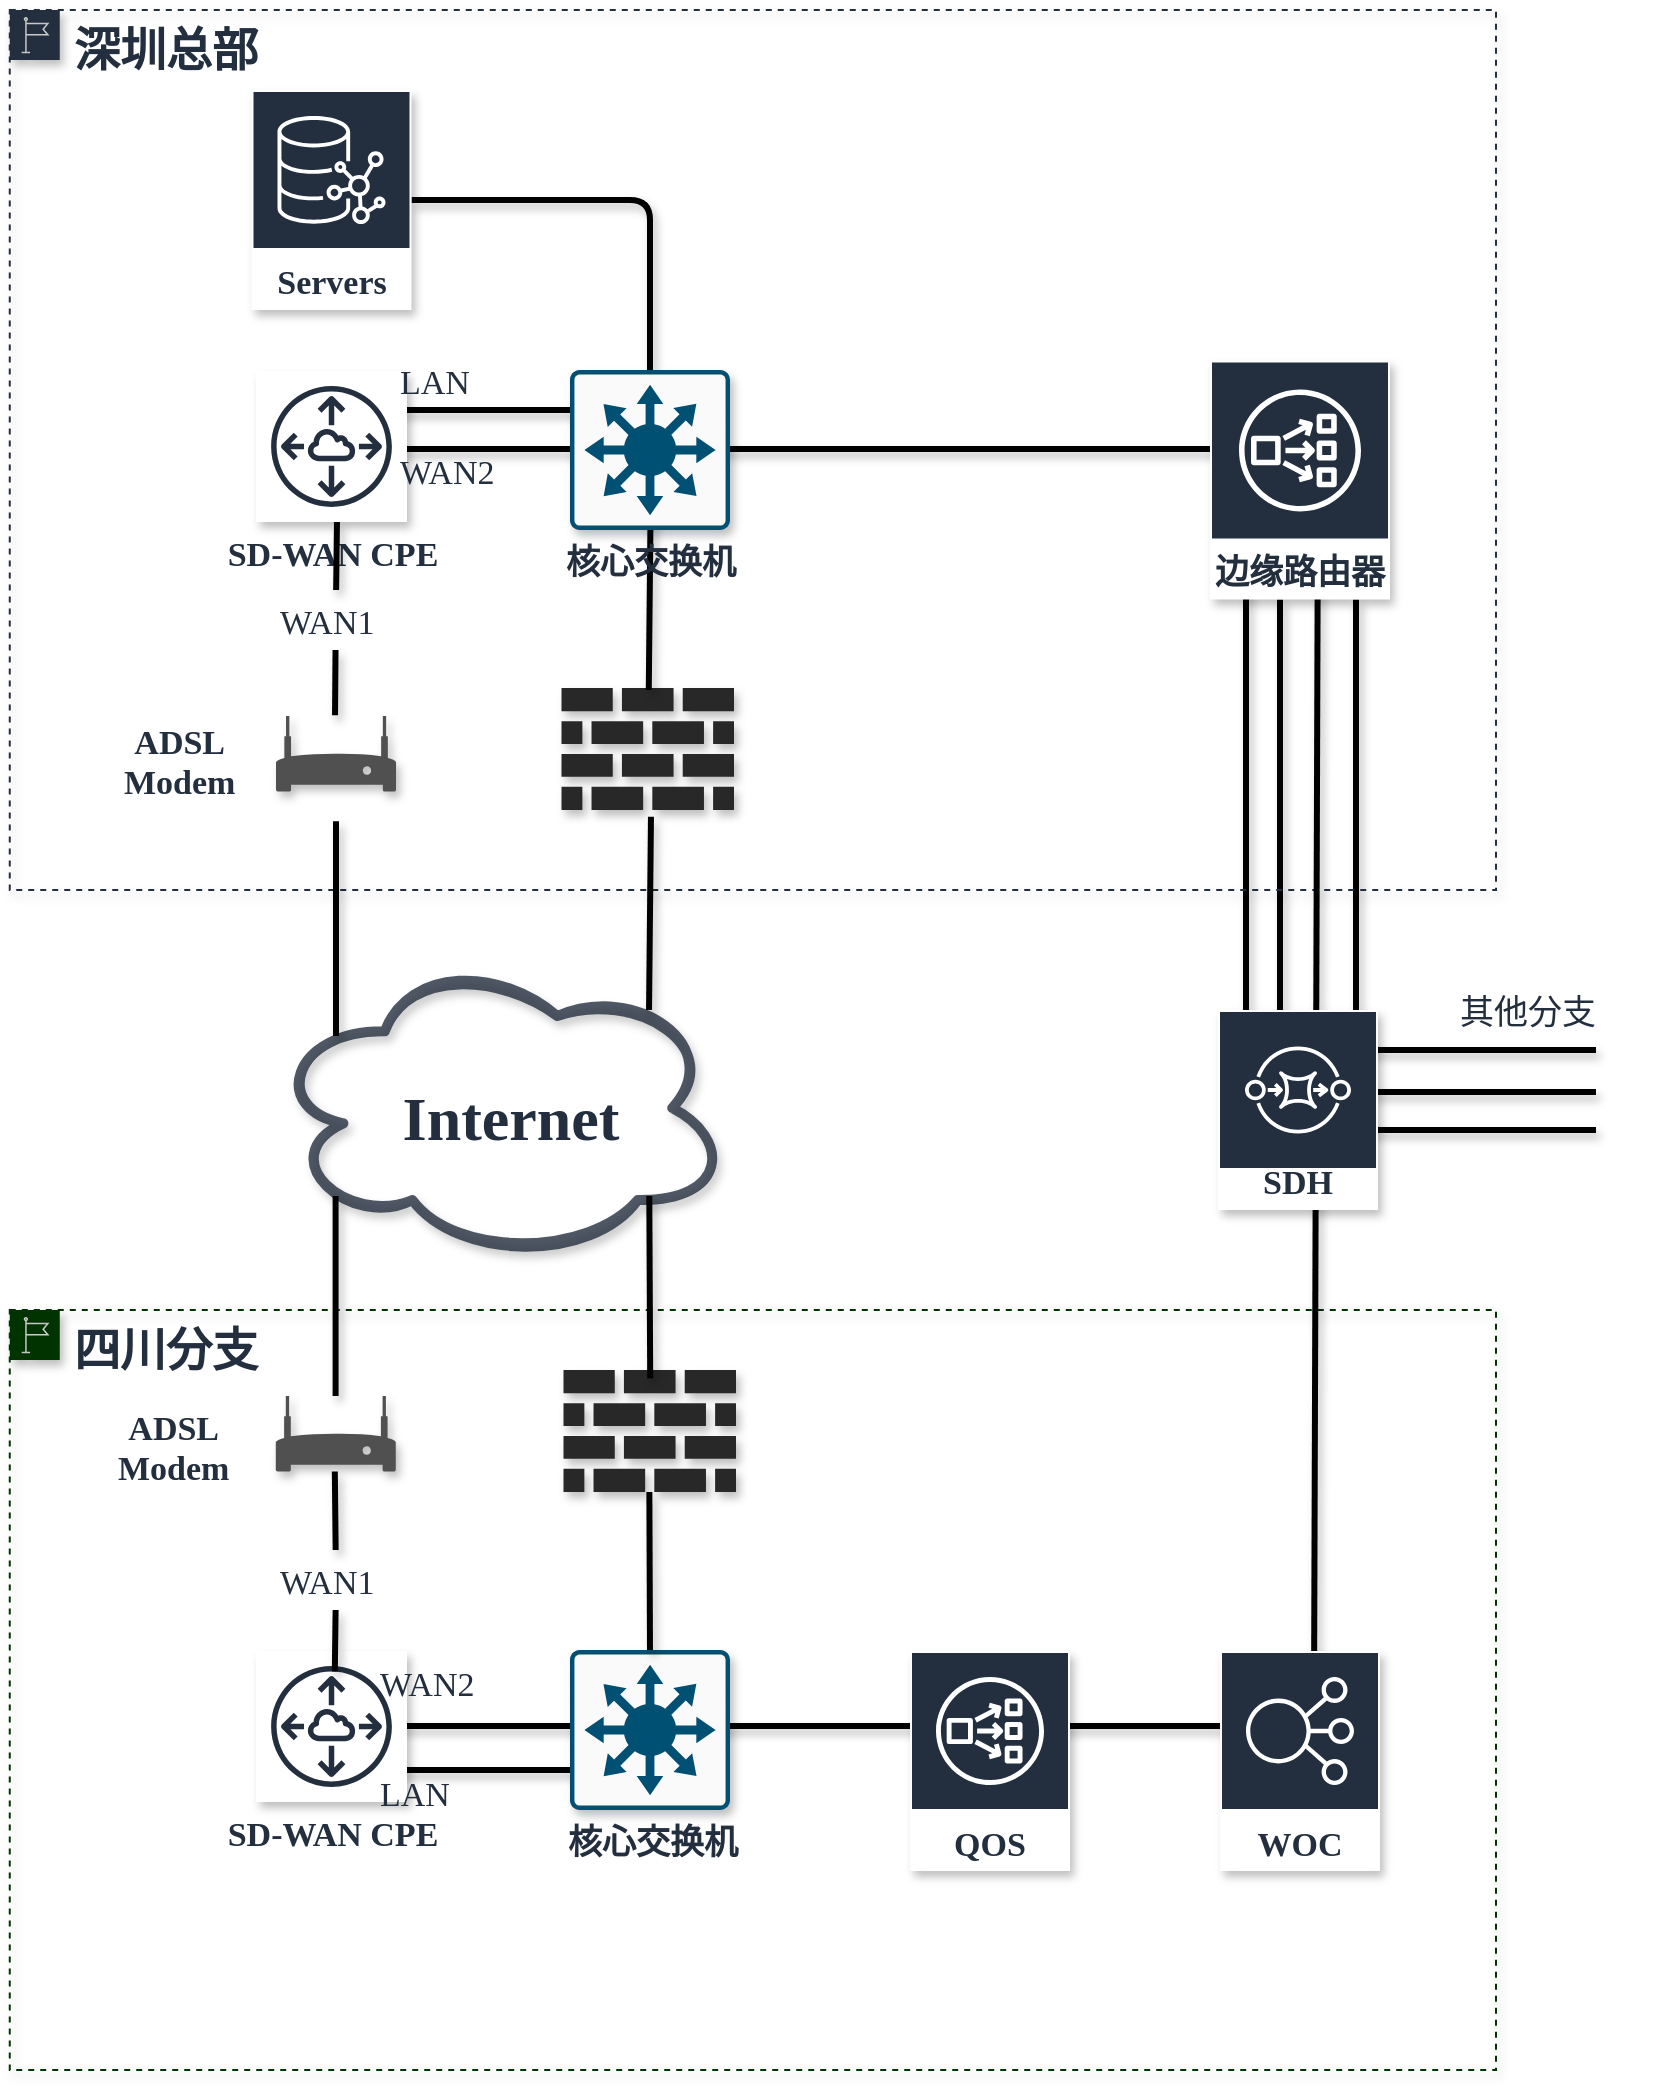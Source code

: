 <mxfile version="14.2.4" type="github" pages="4">
  <diagram id="_4hKqY-cZXE7VdDxUb8r" name="当前拓扑">
    <mxGraphModel dx="2391" dy="862" grid="1" gridSize="10" guides="1" tooltips="1" connect="1" arrows="1" fold="1" page="1" pageScale="1" pageWidth="827" pageHeight="1169" math="0" shadow="0">
      <root>
        <mxCell id="0" />
        <mxCell id="1" parent="0" />
        <mxCell id="GwWyR3rBbRq4rsdVJ9nQ-3" value="" style="edgeStyle=orthogonalEdgeStyle;rounded=0;orthogonalLoop=1;jettySize=auto;html=1;endArrow=none;endFill=0;strokeWidth=3;fontFamily=Verdana;fontSize=17;fontColor=#232F3E;shadow=1;" edge="1" parent="1">
          <mxGeometry relative="1" as="geometry">
            <mxPoint x="136.003" y="388" as="sourcePoint" />
            <mxPoint x="310" y="620" as="targetPoint" />
            <Array as="points">
              <mxPoint x="135" y="388" />
              <mxPoint x="135" y="620" />
            </Array>
          </mxGeometry>
        </mxCell>
        <mxCell id="GwWyR3rBbRq4rsdVJ9nQ-4" value="" style="edgeStyle=orthogonalEdgeStyle;rounded=0;orthogonalLoop=1;jettySize=auto;html=1;endArrow=none;endFill=0;strokeWidth=3;fontFamily=Verdana;fontSize=17;fontColor=#232F3E;shadow=1;" edge="1" parent="1" source="y1TS2lOlESR9C19F99Ym-19">
          <mxGeometry relative="1" as="geometry">
            <mxPoint x="136.003" y="428" as="sourcePoint" />
            <mxPoint x="310" y="660.0" as="targetPoint" />
            <Array as="points">
              <mxPoint x="190" y="660" />
            </Array>
          </mxGeometry>
        </mxCell>
        <mxCell id="GwWyR3rBbRq4rsdVJ9nQ-5" value="" style="edgeStyle=orthogonalEdgeStyle;rounded=0;orthogonalLoop=1;jettySize=auto;html=1;endArrow=none;endFill=0;strokeWidth=3;fontFamily=Verdana;fontSize=17;fontColor=#232F3E;shadow=1;" edge="1" parent="1" source="y1TS2lOlESR9C19F99Ym-19">
          <mxGeometry relative="1" as="geometry">
            <mxPoint x="136.003" y="409" as="sourcePoint" />
            <mxPoint x="310" y="641.0" as="targetPoint" />
            <Array as="points">
              <mxPoint x="152" y="641" />
            </Array>
          </mxGeometry>
        </mxCell>
        <mxCell id="y1TS2lOlESR9C19F99Ym-15" value="&lt;font color=&quot;#232f3e&quot; style=&quot;font-size: 23px&quot;&gt;深圳总部&lt;/font&gt;" style="outlineConnect=0;gradientColor=none;html=1;whiteSpace=wrap;fontSize=17;fontStyle=1;shape=mxgraph.aws4.group;grIcon=mxgraph.aws4.group_region;fillColor=none;verticalAlign=top;align=left;spacingLeft=30;fontColor=#879196;dashed=1;fontFamily=Verdana;strokeColor=#232F3E;shadow=1;" parent="1" vertex="1">
          <mxGeometry x="-483.12" y="100" width="743.12" height="440" as="geometry" />
        </mxCell>
        <mxCell id="6HWAWPdmaSq0jBFPjw99-8" style="rounded=0;orthogonalLoop=1;jettySize=auto;html=1;fontSize=17;fontColor=#232F3E;fontFamily=Verdana;fontStyle=1;endArrow=none;endFill=0;strokeWidth=3;shadow=1;" parent="1" edge="1">
          <mxGeometry x="-153.32" y="237.94" as="geometry">
            <mxPoint x="-157.0" y="300.0" as="sourcePoint" />
            <mxPoint x="-300.0" y="300.0" as="targetPoint" />
          </mxGeometry>
        </mxCell>
        <mxCell id="y1TS2lOlESR9C19F99Ym-71" value="&lt;font color=&quot;#232f3e&quot; style=&quot;font-size: 23px&quot;&gt;四川分支&lt;/font&gt;" style="outlineConnect=0;gradientColor=none;html=1;whiteSpace=wrap;fontSize=17;fontStyle=1;shape=mxgraph.aws4.group;grIcon=mxgraph.aws4.group_region;fillColor=none;verticalAlign=top;align=left;spacingLeft=30;fontColor=#879196;dashed=1;fontFamily=Verdana;strokeColor=#003300;shadow=1;" parent="1" vertex="1">
          <mxGeometry x="-483.12" y="750" width="743.12" height="380" as="geometry" />
        </mxCell>
        <mxCell id="6HWAWPdmaSq0jBFPjw99-2" style="rounded=0;orthogonalLoop=1;jettySize=auto;html=1;fontSize=17;fontColor=#232F3E;fontFamily=Verdana;fontStyle=1;endArrow=none;endFill=0;strokeWidth=3;shadow=1;" parent="1" edge="1">
          <mxGeometry x="-162.94" y="917.94" as="geometry">
            <mxPoint x="-166.62" y="980" as="sourcePoint" />
            <mxPoint x="-309.62" y="980" as="targetPoint" />
          </mxGeometry>
        </mxCell>
        <mxCell id="y1TS2lOlESR9C19F99Ym-70" value="" style="edgeStyle=none;rounded=0;orthogonalLoop=1;jettySize=auto;html=1;endArrow=none;endFill=0;strokeWidth=3;fontFamily=Verdana;fontSize=17;fontColor=#232F3E;shadow=1;" parent="1" edge="1">
          <mxGeometry relative="1" as="geometry">
            <mxPoint x="170.983" y="340.0" as="sourcePoint" />
            <mxPoint x="169.02" y="940" as="targetPoint" />
          </mxGeometry>
        </mxCell>
        <mxCell id="y1TS2lOlESR9C19F99Ym-62" style="rounded=0;orthogonalLoop=1;jettySize=auto;html=1;fontSize=17;fontColor=#232F3E;fontFamily=Verdana;fontStyle=1;endArrow=none;endFill=0;strokeWidth=3;exitX=0.743;exitY=0.341;exitDx=0;exitDy=0;exitPerimeter=0;shadow=1;" parent="1" edge="1">
          <mxGeometry x="-173.32" y="257.44" as="geometry">
            <mxPoint x="162.57" y="319.5" as="sourcePoint" />
            <mxPoint x="-320.0" y="319.5" as="targetPoint" />
          </mxGeometry>
        </mxCell>
        <mxCell id="y1TS2lOlESR9C19F99Ym-58" style="rounded=0;orthogonalLoop=1;jettySize=auto;html=1;fontSize=17;fontColor=#232F3E;fontFamily=Verdana;fontStyle=1;endArrow=none;endFill=0;strokeWidth=3;exitX=0.743;exitY=0.341;exitDx=0;exitDy=0;exitPerimeter=0;shadow=1;" parent="1" edge="1">
          <mxGeometry x="-174.45" y="895.95" as="geometry">
            <mxPoint x="161.44" y="958.01" as="sourcePoint" />
            <mxPoint x="-321.13" y="958.01" as="targetPoint" />
          </mxGeometry>
        </mxCell>
        <mxCell id="y1TS2lOlESR9C19F99Ym-19" value="边缘路由器" style="outlineConnect=0;fontColor=#232F3E;gradientColor=none;strokeColor=#ffffff;fillColor=#232F3E;dashed=0;verticalLabelPosition=middle;verticalAlign=bottom;align=center;html=1;whiteSpace=wrap;fontSize=17;fontStyle=1;spacing=3;shape=mxgraph.aws4.productIcon;prIcon=mxgraph.aws4.network_load_balancer;fontFamily=Verdana;shadow=1;" parent="1" vertex="1">
          <mxGeometry x="117" y="275.25" width="90" height="119.5" as="geometry" />
        </mxCell>
        <mxCell id="y1TS2lOlESR9C19F99Ym-72" style="edgeStyle=orthogonalEdgeStyle;rounded=1;orthogonalLoop=1;jettySize=auto;html=1;entryX=0.5;entryY=0;entryDx=0;entryDy=0;entryPerimeter=0;endArrow=none;endFill=0;strokeWidth=3;fontFamily=Verdana;fontSize=17;fontColor=#232F3E;sketch=0;shadow=1;" parent="1" source="y1TS2lOlESR9C19F99Ym-20" target="y1TS2lOlESR9C19F99Ym-27" edge="1">
          <mxGeometry relative="1" as="geometry" />
        </mxCell>
        <mxCell id="y1TS2lOlESR9C19F99Ym-20" value="Servers" style="outlineConnect=0;fontColor=#232F3E;gradientColor=none;strokeColor=#ffffff;fillColor=#232F3E;dashed=0;verticalLabelPosition=middle;verticalAlign=bottom;align=center;html=1;whiteSpace=wrap;fontSize=17;fontStyle=1;spacing=3;shape=mxgraph.aws4.productIcon;prIcon=mxgraph.aws4.neptune;fontFamily=Verdana;shadow=1;" parent="1" vertex="1">
          <mxGeometry x="-362.25" y="140" width="80" height="110" as="geometry" />
        </mxCell>
        <mxCell id="y1TS2lOlESR9C19F99Ym-29" value="SD-WAN CPE" style="outlineConnect=0;fontColor=#232F3E;gradientColor=none;strokeColor=#232F3E;fillColor=#ffffff;dashed=0;verticalLabelPosition=bottom;verticalAlign=top;align=center;html=1;fontSize=17;fontStyle=1;aspect=fixed;shape=mxgraph.aws4.resourceIcon;resIcon=mxgraph.aws4.peering;fontFamily=Verdana;shadow=1;" parent="1" vertex="1">
          <mxGeometry x="-360" y="280.5" width="75.5" height="75.5" as="geometry" />
        </mxCell>
        <mxCell id="y1TS2lOlESR9C19F99Ym-30" value="" style="pointerEvents=1;shadow=1;dashed=0;html=1;strokeColor=none;fillColor=#505050;labelPosition=center;verticalLabelPosition=bottom;verticalAlign=top;outlineConnect=0;align=center;shape=mxgraph.office.devices.modem;fontSize=17;fontColor=#232F3E;fontFamily=Verdana;fontStyle=1" parent="1" vertex="1">
          <mxGeometry x="-350" y="453" width="60" height="37.78" as="geometry" />
        </mxCell>
        <mxCell id="y1TS2lOlESR9C19F99Ym-31" value="" style="verticalLabelPosition=bottom;html=1;fillColor=#282828;strokeColor=none;verticalAlign=top;pointerEvents=1;align=center;shape=mxgraph.cisco_safe.security_icons.firewall;dashed=0;fontSize=17;fontColor=#232F3E;fontFamily=Verdana;fontStyle=1;shadow=1;" parent="1" vertex="1">
          <mxGeometry x="-206.25" y="780" width="86.25" height="60.98" as="geometry" />
        </mxCell>
        <mxCell id="y1TS2lOlESR9C19F99Ym-32" value="" style="pointerEvents=1;shadow=1;dashed=0;html=1;strokeColor=none;fillColor=#505050;labelPosition=center;verticalLabelPosition=bottom;verticalAlign=top;outlineConnect=0;align=center;shape=mxgraph.office.devices.modem;fontSize=17;fontColor=#232F3E;fontFamily=Verdana;fontStyle=1" parent="1" vertex="1">
          <mxGeometry x="-350.12" y="793" width="60" height="37.78" as="geometry" />
        </mxCell>
        <mxCell id="y1TS2lOlESR9C19F99Ym-33" value="WOC" style="outlineConnect=0;fontColor=#232F3E;gradientColor=none;strokeColor=#ffffff;fillColor=#232F3E;dashed=0;verticalLabelPosition=middle;verticalAlign=bottom;align=center;html=1;whiteSpace=wrap;fontSize=17;fontStyle=1;spacing=3;shape=mxgraph.aws4.productIcon;prIcon=mxgraph.aws4.elastic_load_balancing;fontFamily=Verdana;shadow=1;" parent="1" vertex="1">
          <mxGeometry x="122" y="920.5" width="80" height="110" as="geometry" />
        </mxCell>
        <mxCell id="y1TS2lOlESR9C19F99Ym-34" value="SDH" style="outlineConnect=0;fontColor=#232F3E;gradientColor=none;strokeColor=#ffffff;fillColor=#232F3E;dashed=0;verticalLabelPosition=middle;verticalAlign=bottom;align=center;html=1;whiteSpace=wrap;fontSize=17;fontStyle=1;spacing=3;shape=mxgraph.aws4.productIcon;prIcon=mxgraph.aws4.sqs;fontFamily=Verdana;shadow=1;" parent="1" vertex="1">
          <mxGeometry x="121" y="600" width="80" height="100" as="geometry" />
        </mxCell>
        <mxCell id="y1TS2lOlESR9C19F99Ym-35" value="QOS" style="outlineConnect=0;fontColor=#232F3E;gradientColor=none;strokeColor=#ffffff;fillColor=#232F3E;dashed=0;verticalLabelPosition=middle;verticalAlign=bottom;align=center;html=1;whiteSpace=wrap;fontSize=17;fontStyle=1;spacing=3;shape=mxgraph.aws4.productIcon;prIcon=mxgraph.aws4.network_load_balancer;fontFamily=Verdana;shadow=1;" parent="1" vertex="1">
          <mxGeometry x="-33" y="920.5" width="80" height="110" as="geometry" />
        </mxCell>
        <mxCell id="y1TS2lOlESR9C19F99Ym-36" value="" style="points=[[0.015,0.015,0],[0.985,0.015,0],[0.985,0.985,0],[0.015,0.985,0],[0.25,0,0],[0.5,0,0],[0.75,0,0],[1,0.25,0],[1,0.5,0],[1,0.75,0],[0.75,1,0],[0.5,1,0],[0.25,1,0],[0,0.75,0],[0,0.5,0],[0,0.25,0]];verticalLabelPosition=bottom;html=1;verticalAlign=top;aspect=fixed;align=center;pointerEvents=1;shape=mxgraph.cisco19.rect;prIcon=l3_switch;fillColor=#FAFAFA;strokeColor=#005073;dashed=0;fontSize=17;fontColor=#232F3E;fontFamily=Verdana;fontStyle=1;shadow=1;" parent="1" vertex="1">
          <mxGeometry x="-203" y="920" width="80" height="80" as="geometry" />
        </mxCell>
        <mxCell id="y1TS2lOlESR9C19F99Ym-37" value="SD-WAN CPE" style="outlineConnect=0;fontColor=#232F3E;gradientColor=none;strokeColor=#232F3E;fillColor=#ffffff;dashed=0;verticalLabelPosition=bottom;verticalAlign=top;align=center;html=1;fontSize=17;fontStyle=1;aspect=fixed;shape=mxgraph.aws4.resourceIcon;resIcon=mxgraph.aws4.peering;fontFamily=Verdana;shadow=1;" parent="1" vertex="1">
          <mxGeometry x="-360" y="920.5" width="75.5" height="75.5" as="geometry" />
        </mxCell>
        <mxCell id="y1TS2lOlESR9C19F99Ym-48" value="" style="group;shadow=1;" parent="1" vertex="1" connectable="0">
          <mxGeometry x="-353.12" y="572.34" width="230" height="155.33" as="geometry" />
        </mxCell>
        <mxCell id="y1TS2lOlESR9C19F99Ym-44" value="" style="ellipse;shape=cloud;whiteSpace=wrap;html=1;dashed=0;fontSize=17;fontColor=#232F3E;fontStyle=1;verticalAlign=bottom;spacing=3;strokeColor=#232F3E;fillColor=none;strokeWidth=5;perimeterSpacing=2;opacity=80;shadow=1;sketch=1;fontFamily=Verdana;" parent="y1TS2lOlESR9C19F99Ym-48" vertex="1">
          <mxGeometry width="230" height="153.33" as="geometry" />
        </mxCell>
        <mxCell id="y1TS2lOlESR9C19F99Ym-45" value="&lt;font style=&quot;font-size: 31px&quot;&gt;Internet&lt;/font&gt;" style="text;html=1;align=center;verticalAlign=middle;resizable=0;points=[];autosize=1;fontSize=17;fontColor=#232F3E;fontFamily=Verdana;fontStyle=1;shadow=1;" parent="y1TS2lOlESR9C19F99Ym-48" vertex="1">
          <mxGeometry x="40.12" y="66.66" width="160" height="30" as="geometry" />
        </mxCell>
        <mxCell id="y1TS2lOlESR9C19F99Ym-52" style="rounded=0;orthogonalLoop=1;jettySize=auto;html=1;fontSize=17;fontColor=#232F3E;fontFamily=Verdana;fontStyle=1;endArrow=none;endFill=0;strokeWidth=3;shadow=1;" parent="y1TS2lOlESR9C19F99Ym-48" edge="1">
          <mxGeometry x="-320" y="502.34" as="geometry">
            <mxPoint x="33.12" y="40.66" as="sourcePoint" />
            <mxPoint x="33.12" y="-66.737" as="targetPoint" />
          </mxGeometry>
        </mxCell>
        <mxCell id="y1TS2lOlESR9C19F99Ym-38" style="rounded=0;orthogonalLoop=1;jettySize=auto;html=1;fontSize=17;fontColor=#232F3E;fontFamily=Verdana;fontStyle=1;entryX=0.807;entryY=0.821;entryDx=0;entryDy=0;entryPerimeter=0;endArrow=none;endFill=0;strokeWidth=3;shadow=1;" parent="1" edge="1">
          <mxGeometry x="-320.2" y="690" as="geometry">
            <mxPoint x="-162.9" y="784.186" as="sourcePoint" />
            <mxPoint x="-163.352" y="693" as="targetPoint" />
          </mxGeometry>
        </mxCell>
        <mxCell id="y1TS2lOlESR9C19F99Ym-47" style="rounded=0;orthogonalLoop=1;jettySize=auto;html=1;fontSize=17;fontColor=#232F3E;fontFamily=Verdana;fontStyle=1;endArrow=none;endFill=0;strokeWidth=3;shadow=1;" parent="1" edge="1">
          <mxGeometry x="-320.2" y="690" as="geometry">
            <mxPoint x="-320.2" y="793" as="sourcePoint" />
            <mxPoint x="-320.2" y="693.037" as="targetPoint" />
          </mxGeometry>
        </mxCell>
        <mxCell id="y1TS2lOlESR9C19F99Ym-55" value="&lt;div style=&quot;text-align: center&quot;&gt;&lt;font face=&quot;verdana&quot;&gt;&lt;b&gt;ADSL&lt;/b&gt;&lt;/font&gt;&lt;/div&gt;&lt;div style=&quot;text-align: center&quot;&gt;&lt;font face=&quot;verdana&quot;&gt;&lt;b&gt;Modem&lt;/b&gt;&lt;/font&gt;&lt;/div&gt;" style="text;whiteSpace=wrap;html=1;fontSize=17;fontFamily=Verdana;fontColor=#232F3E;shadow=1;" parent="1" vertex="1">
          <mxGeometry x="-431.12" y="793" width="78" height="40" as="geometry" />
        </mxCell>
        <mxCell id="y1TS2lOlESR9C19F99Ym-56" style="rounded=0;orthogonalLoop=1;jettySize=auto;html=1;fontSize=17;fontColor=#232F3E;fontFamily=Verdana;fontStyle=1;endArrow=none;endFill=0;strokeWidth=3;shadow=1;" parent="1" source="6HWAWPdmaSq0jBFPjw99-1" edge="1">
          <mxGeometry x="-320.59" y="827.74" as="geometry">
            <mxPoint x="-320.59" y="930.74" as="sourcePoint" />
            <mxPoint x="-320.59" y="830.777" as="targetPoint" />
          </mxGeometry>
        </mxCell>
        <mxCell id="y1TS2lOlESR9C19F99Ym-57" style="rounded=0;orthogonalLoop=1;jettySize=auto;html=1;fontSize=17;fontColor=#232F3E;fontFamily=Verdana;fontStyle=1;endArrow=none;endFill=0;strokeWidth=3;exitX=0.5;exitY=0;exitDx=0;exitDy=0;exitPerimeter=0;shadow=1;" parent="1" source="y1TS2lOlESR9C19F99Ym-36" edge="1">
          <mxGeometry x="-163.32" y="837.94" as="geometry">
            <mxPoint x="-163.32" y="940.94" as="sourcePoint" />
            <mxPoint x="-163.32" y="840.977" as="targetPoint" />
          </mxGeometry>
        </mxCell>
        <mxCell id="y1TS2lOlESR9C19F99Ym-23" value="" style="verticalLabelPosition=bottom;html=1;fillColor=#282828;strokeColor=none;verticalAlign=top;pointerEvents=1;align=center;shape=mxgraph.cisco_safe.security_icons.firewall;dashed=0;fontSize=17;fontColor=#232F3E;fontFamily=Verdana;fontStyle=1;shadow=1;" parent="1" vertex="1">
          <mxGeometry x="-207.25" y="439.02" width="86.25" height="60.98" as="geometry" />
        </mxCell>
        <mxCell id="y1TS2lOlESR9C19F99Ym-66" value="" style="edgeStyle=none;rounded=0;orthogonalLoop=1;jettySize=auto;html=1;endArrow=none;endFill=0;strokeWidth=3;fontFamily=Verdana;fontSize=17;fontColor=#232F3E;shadow=1;" parent="1" edge="1">
          <mxGeometry relative="1" as="geometry">
            <mxPoint x="-162.517" y="503.34" as="sourcePoint" />
            <mxPoint x="-163.48" y="600" as="targetPoint" />
          </mxGeometry>
        </mxCell>
        <mxCell id="y1TS2lOlESR9C19F99Ym-67" value="" style="edgeStyle=none;rounded=0;orthogonalLoop=1;jettySize=auto;html=1;endArrow=none;endFill=0;strokeWidth=3;fontFamily=Verdana;fontSize=17;fontColor=#232F3E;shadow=1;" parent="1" edge="1">
          <mxGeometry relative="1" as="geometry">
            <mxPoint x="-162.647" y="343.34" as="sourcePoint" />
            <mxPoint x="-163.61" y="440.0" as="targetPoint" />
          </mxGeometry>
        </mxCell>
        <mxCell id="y1TS2lOlESR9C19F99Ym-27" value="" style="points=[[0.015,0.015,0],[0.985,0.015,0],[0.985,0.985,0],[0.015,0.985,0],[0.25,0,0],[0.5,0,0],[0.75,0,0],[1,0.25,0],[1,0.5,0],[1,0.75,0],[0.75,1,0],[0.5,1,0],[0.25,1,0],[0,0.75,0],[0,0.5,0],[0,0.25,0]];verticalLabelPosition=bottom;html=1;verticalAlign=top;aspect=fixed;align=center;pointerEvents=1;shape=mxgraph.cisco19.rect;prIcon=l3_switch;fillColor=#FAFAFA;strokeColor=#005073;dashed=0;fontSize=17;fontColor=#232F3E;fontFamily=Verdana;fontStyle=1;shadow=1;" parent="1" vertex="1">
          <mxGeometry x="-203" y="280" width="80" height="80" as="geometry" />
        </mxCell>
        <mxCell id="y1TS2lOlESR9C19F99Ym-68" value="" style="edgeStyle=none;rounded=0;orthogonalLoop=1;jettySize=auto;html=1;endArrow=none;endFill=0;strokeWidth=3;fontFamily=Verdana;fontSize=17;fontColor=#232F3E;shadow=1;" parent="1" source="6HWAWPdmaSq0jBFPjw99-9" edge="1">
          <mxGeometry relative="1" as="geometry">
            <mxPoint x="-319.517" y="356.0" as="sourcePoint" />
            <mxPoint x="-320.48" y="452.66" as="targetPoint" />
          </mxGeometry>
        </mxCell>
        <mxCell id="y1TS2lOlESR9C19F99Ym-69" value="&lt;div style=&quot;text-align: center&quot;&gt;&lt;font face=&quot;verdana&quot;&gt;&lt;b&gt;ADSL&lt;/b&gt;&lt;/font&gt;&lt;/div&gt;&lt;div style=&quot;text-align: center&quot;&gt;&lt;font face=&quot;verdana&quot;&gt;&lt;b&gt;Modem&lt;/b&gt;&lt;/font&gt;&lt;/div&gt;" style="text;whiteSpace=wrap;html=1;fontSize=17;fontFamily=Verdana;fontColor=#232F3E;shadow=1;" parent="1" vertex="1">
          <mxGeometry x="-428.12" y="449.51" width="78" height="40" as="geometry" />
        </mxCell>
        <mxCell id="y1TS2lOlESR9C19F99Ym-73" value="&lt;div style=&quot;text-align: center&quot;&gt;&lt;font face=&quot;verdana&quot;&gt;&lt;b&gt;核心交换机&lt;/b&gt;&lt;/font&gt;&lt;/div&gt;" style="text;whiteSpace=wrap;html=1;fontSize=17;fontFamily=Verdana;fontColor=#232F3E;shadow=1;" parent="1" vertex="1">
          <mxGeometry x="-207.25" y="360" width="100" height="40" as="geometry" />
        </mxCell>
        <mxCell id="y1TS2lOlESR9C19F99Ym-75" value="&lt;div style=&quot;text-align: center&quot;&gt;&lt;font face=&quot;verdana&quot;&gt;&lt;b&gt;核心交换机&lt;/b&gt;&lt;/font&gt;&lt;/div&gt;" style="text;whiteSpace=wrap;html=1;fontSize=17;fontFamily=Verdana;fontColor=#232F3E;shadow=1;" parent="1" vertex="1">
          <mxGeometry x="-206.25" y="1000" width="100" height="40" as="geometry" />
        </mxCell>
        <mxCell id="6HWAWPdmaSq0jBFPjw99-5" value="&lt;font face=&quot;verdana&quot;&gt;WAN2&lt;/font&gt;" style="text;whiteSpace=wrap;html=1;fontSize=17;fontFamily=Verdana;fontColor=#232F3E;shadow=1;" parent="1" vertex="1">
          <mxGeometry x="-300" y="920.5" width="60" height="40" as="geometry" />
        </mxCell>
        <mxCell id="6HWAWPdmaSq0jBFPjw99-7" value="&lt;font face=&quot;verdana&quot;&gt;LAN&lt;/font&gt;" style="text;whiteSpace=wrap;html=1;fontSize=17;fontFamily=Verdana;fontColor=#232F3E;shadow=1;" parent="1" vertex="1">
          <mxGeometry x="-300" y="976" width="60" height="40" as="geometry" />
        </mxCell>
        <mxCell id="6HWAWPdmaSq0jBFPjw99-10" value="&lt;font face=&quot;verdana&quot;&gt;WAN2&lt;/font&gt;" style="text;whiteSpace=wrap;html=1;fontSize=17;fontFamily=Verdana;fontColor=#232F3E;shadow=1;" parent="1" vertex="1">
          <mxGeometry x="-290" y="315" width="60" height="40" as="geometry" />
        </mxCell>
        <mxCell id="6HWAWPdmaSq0jBFPjw99-11" value="&lt;font face=&quot;verdana&quot;&gt;LAN&lt;/font&gt;" style="text;whiteSpace=wrap;html=1;fontSize=17;fontFamily=Verdana;fontColor=#232F3E;shadow=1;" parent="1" vertex="1">
          <mxGeometry x="-290" y="270" width="60" height="40" as="geometry" />
        </mxCell>
        <mxCell id="6HWAWPdmaSq0jBFPjw99-9" value="&lt;font face=&quot;verdana&quot;&gt;WAN1&lt;/font&gt;" style="text;whiteSpace=wrap;html=1;fontSize=17;fontFamily=Verdana;fontColor=#232F3E;shadow=1;" parent="1" vertex="1">
          <mxGeometry x="-350.12" y="390" width="60" height="30" as="geometry" />
        </mxCell>
        <mxCell id="6HWAWPdmaSq0jBFPjw99-12" value="" style="edgeStyle=none;rounded=0;orthogonalLoop=1;jettySize=auto;html=1;endArrow=none;endFill=0;strokeWidth=3;fontFamily=Verdana;fontSize=17;fontColor=#232F3E;shadow=1;" parent="1" target="6HWAWPdmaSq0jBFPjw99-9" edge="1">
          <mxGeometry relative="1" as="geometry">
            <mxPoint x="-319.517" y="356.0" as="sourcePoint" />
            <mxPoint x="-320.48" y="452.66" as="targetPoint" />
          </mxGeometry>
        </mxCell>
        <mxCell id="6HWAWPdmaSq0jBFPjw99-1" value="&lt;font face=&quot;verdana&quot;&gt;WAN1&lt;/font&gt;" style="text;whiteSpace=wrap;html=1;fontSize=17;fontFamily=Verdana;fontColor=#232F3E;shadow=1;" parent="1" vertex="1">
          <mxGeometry x="-350" y="870" width="60" height="30" as="geometry" />
        </mxCell>
        <mxCell id="6HWAWPdmaSq0jBFPjw99-13" style="rounded=0;orthogonalLoop=1;jettySize=auto;html=1;fontSize=17;fontColor=#232F3E;fontFamily=Verdana;fontStyle=1;endArrow=none;endFill=0;strokeWidth=3;shadow=1;" parent="1" target="6HWAWPdmaSq0jBFPjw99-1" edge="1">
          <mxGeometry x="-320.59" y="827.74" as="geometry">
            <mxPoint x="-320.59" y="930.74" as="sourcePoint" />
            <mxPoint x="-320.59" y="830.777" as="targetPoint" />
          </mxGeometry>
        </mxCell>
        <mxCell id="GwWyR3rBbRq4rsdVJ9nQ-6" value="&lt;div style=&quot;text-align: center&quot;&gt;&lt;font face=&quot;verdana&quot;&gt;其他分支&lt;/font&gt;&lt;/div&gt;" style="text;whiteSpace=wrap;html=1;fontSize=17;fontFamily=Verdana;fontColor=#232F3E;shadow=1;" vertex="1" parent="1">
          <mxGeometry x="240" y="585" width="100" height="40" as="geometry" />
        </mxCell>
      </root>
    </mxGraphModel>
  </diagram>
  <diagram name="方案1" id="Rpep03PjDs-hDXbfZKHn">
    <mxGraphModel dx="2130" dy="718" grid="1" gridSize="10" guides="1" tooltips="1" connect="1" arrows="1" fold="1" page="1" pageScale="1" pageWidth="827" pageHeight="1169" math="0" shadow="0">
      <root>
        <mxCell id="Nw8d3IWTRtAiIFlKGtLO-0" />
        <mxCell id="Nw8d3IWTRtAiIFlKGtLO-1" parent="Nw8d3IWTRtAiIFlKGtLO-0" />
        <mxCell id="Jh1wmUyM6XVLhFhpvR4U-4" style="rounded=0;orthogonalLoop=1;jettySize=auto;html=1;fontSize=17;fontColor=#232F3E;fontFamily=Verdana;fontStyle=1;endArrow=none;endFill=0;strokeWidth=3;shadow=1;" parent="Nw8d3IWTRtAiIFlKGtLO-1" edge="1">
          <mxGeometry x="-3.32" y="231.94" as="geometry">
            <mxPoint x="-7" y="294.0" as="sourcePoint" />
            <mxPoint x="-150" y="294.0" as="targetPoint" />
          </mxGeometry>
        </mxCell>
        <mxCell id="Nw8d3IWTRtAiIFlKGtLO-34" value="&lt;font color=&quot;#232f3e&quot; style=&quot;font-size: 23px&quot;&gt;四川分支&lt;/font&gt;" style="outlineConnect=0;gradientColor=none;html=1;whiteSpace=wrap;fontSize=17;fontStyle=1;shape=mxgraph.aws4.group;grIcon=mxgraph.aws4.group_region;fillColor=none;verticalAlign=top;align=left;spacingLeft=30;fontColor=#879196;dashed=1;fontFamily=Verdana;strokeColor=#003300;shadow=1;" parent="Nw8d3IWTRtAiIFlKGtLO-1" vertex="1">
          <mxGeometry x="-362.12" y="750" width="792.12" height="380" as="geometry" />
        </mxCell>
        <mxCell id="Jh1wmUyM6XVLhFhpvR4U-0" style="rounded=0;orthogonalLoop=1;jettySize=auto;html=1;fontSize=17;fontColor=#232F3E;fontFamily=Verdana;fontStyle=1;endArrow=none;endFill=0;strokeWidth=3;shadow=1;" parent="Nw8d3IWTRtAiIFlKGtLO-1" edge="1">
          <mxGeometry x="-19.82" y="917.94" as="geometry">
            <mxPoint x="-23.5" y="980.0" as="sourcePoint" />
            <mxPoint x="-166.5" y="980.0" as="targetPoint" />
          </mxGeometry>
        </mxCell>
        <mxCell id="Nw8d3IWTRtAiIFlKGtLO-6" value="&lt;font color=&quot;#232f3e&quot; style=&quot;font-size: 23px&quot;&gt;深圳总部&lt;/font&gt;" style="outlineConnect=0;gradientColor=none;html=1;whiteSpace=wrap;fontSize=17;fontStyle=1;shape=mxgraph.aws4.group;grIcon=mxgraph.aws4.group_region;fillColor=none;verticalAlign=top;align=left;spacingLeft=30;fontColor=#879196;dashed=1;fontFamily=Verdana;strokeColor=#232F3E;shadow=1;" parent="Nw8d3IWTRtAiIFlKGtLO-1" vertex="1">
          <mxGeometry x="-362.12" y="100" width="792.12" height="440" as="geometry" />
        </mxCell>
        <mxCell id="Nw8d3IWTRtAiIFlKGtLO-2" value="" style="edgeStyle=none;rounded=0;orthogonalLoop=1;jettySize=auto;html=1;endArrow=none;endFill=0;strokeWidth=3;fontFamily=Verdana;fontSize=17;fontColor=#232F3E;shadow=1;" parent="Nw8d3IWTRtAiIFlKGtLO-1" edge="1">
          <mxGeometry relative="1" as="geometry">
            <mxPoint x="323.983" y="340.0" as="sourcePoint" />
            <mxPoint x="322.02" y="940" as="targetPoint" />
          </mxGeometry>
        </mxCell>
        <mxCell id="Nw8d3IWTRtAiIFlKGtLO-3" style="rounded=0;orthogonalLoop=1;jettySize=auto;html=1;fontSize=17;fontColor=#232F3E;fontFamily=Verdana;fontStyle=1;endArrow=none;endFill=0;strokeWidth=3;exitX=0.743;exitY=0.341;exitDx=0;exitDy=0;exitPerimeter=0;shadow=1;" parent="Nw8d3IWTRtAiIFlKGtLO-1" edge="1">
          <mxGeometry x="-3.32" y="257.23" as="geometry">
            <mxPoint x="332.57" y="319.29" as="sourcePoint" />
            <mxPoint x="-150.0" y="319.29" as="targetPoint" />
          </mxGeometry>
        </mxCell>
        <mxCell id="Nw8d3IWTRtAiIFlKGtLO-4" style="rounded=0;orthogonalLoop=1;jettySize=auto;html=1;fontSize=17;fontColor=#232F3E;fontFamily=Verdana;fontStyle=1;endArrow=none;endFill=0;strokeWidth=3;exitX=0.743;exitY=0.341;exitDx=0;exitDy=0;exitPerimeter=0;shadow=1;" parent="Nw8d3IWTRtAiIFlKGtLO-1" edge="1">
          <mxGeometry x="16.68" y="894.98" as="geometry">
            <mxPoint x="352.57" y="957.04" as="sourcePoint" />
            <mxPoint x="-130" y="957.04" as="targetPoint" />
          </mxGeometry>
        </mxCell>
        <mxCell id="Nw8d3IWTRtAiIFlKGtLO-5" value="WOC" style="outlineConnect=0;fontColor=#232F3E;gradientColor=none;strokeColor=#ffffff;fillColor=#232F3E;dashed=0;verticalLabelPosition=middle;verticalAlign=bottom;align=center;html=1;whiteSpace=wrap;fontSize=17;fontStyle=1;spacing=3;shape=mxgraph.aws4.productIcon;prIcon=mxgraph.aws4.elastic_load_balancing;fontFamily=Verdana;shadow=1;" parent="Nw8d3IWTRtAiIFlKGtLO-1" vertex="1">
          <mxGeometry x="283" y="918" width="80" height="110" as="geometry" />
        </mxCell>
        <mxCell id="Nw8d3IWTRtAiIFlKGtLO-7" value="QOS" style="outlineConnect=0;fontColor=#232F3E;gradientColor=none;strokeColor=#ffffff;fillColor=#232F3E;dashed=0;verticalLabelPosition=middle;verticalAlign=bottom;align=center;html=1;whiteSpace=wrap;fontSize=17;fontStyle=1;spacing=3;shape=mxgraph.aws4.productIcon;prIcon=mxgraph.aws4.network_load_balancer;fontFamily=Verdana;shadow=1;" parent="Nw8d3IWTRtAiIFlKGtLO-1" vertex="1">
          <mxGeometry x="120" y="918" width="80" height="110" as="geometry" />
        </mxCell>
        <mxCell id="Nw8d3IWTRtAiIFlKGtLO-8" style="edgeStyle=orthogonalEdgeStyle;rounded=1;orthogonalLoop=1;jettySize=auto;html=1;entryX=0.5;entryY=0;entryDx=0;entryDy=0;entryPerimeter=0;endArrow=none;endFill=0;strokeWidth=3;fontFamily=Verdana;fontSize=17;fontColor=#232F3E;sketch=0;shadow=1;" parent="Nw8d3IWTRtAiIFlKGtLO-1" source="Nw8d3IWTRtAiIFlKGtLO-9" target="Nw8d3IWTRtAiIFlKGtLO-31" edge="1">
          <mxGeometry relative="1" as="geometry" />
        </mxCell>
        <mxCell id="Nw8d3IWTRtAiIFlKGtLO-9" value="Servers" style="outlineConnect=0;fontColor=#232F3E;gradientColor=none;strokeColor=#ffffff;fillColor=#232F3E;dashed=0;verticalLabelPosition=middle;verticalAlign=bottom;align=center;html=1;whiteSpace=wrap;fontSize=17;fontStyle=1;spacing=3;shape=mxgraph.aws4.productIcon;prIcon=mxgraph.aws4.neptune;fontFamily=Verdana;shadow=1;" parent="Nw8d3IWTRtAiIFlKGtLO-1" vertex="1">
          <mxGeometry x="-203.12" y="120" width="80" height="110" as="geometry" />
        </mxCell>
        <mxCell id="Nw8d3IWTRtAiIFlKGtLO-10" value="SD-WAN CPE" style="outlineConnect=0;fontColor=#232F3E;gradientColor=none;strokeColor=#232F3E;fillColor=#ffffff;dashed=0;verticalLabelPosition=bottom;verticalAlign=top;align=center;html=1;fontSize=17;fontStyle=1;aspect=fixed;shape=mxgraph.aws4.resourceIcon;resIcon=mxgraph.aws4.peering;fontFamily=Verdana;shadow=1;" parent="Nw8d3IWTRtAiIFlKGtLO-1" vertex="1">
          <mxGeometry x="-48.88" y="280" width="75.5" height="75.5" as="geometry" />
        </mxCell>
        <mxCell id="Nw8d3IWTRtAiIFlKGtLO-11" value="" style="pointerEvents=1;shadow=1;dashed=0;html=1;strokeColor=none;fillColor=#505050;labelPosition=center;verticalLabelPosition=bottom;verticalAlign=top;outlineConnect=0;align=center;shape=mxgraph.office.devices.modem;fontSize=17;fontColor=#232F3E;fontFamily=Verdana;fontStyle=1" parent="Nw8d3IWTRtAiIFlKGtLO-1" vertex="1">
          <mxGeometry x="-38.88" y="452.5" width="60" height="37.78" as="geometry" />
        </mxCell>
        <mxCell id="Nw8d3IWTRtAiIFlKGtLO-12" value="" style="verticalLabelPosition=bottom;html=1;fillColor=#282828;strokeColor=none;verticalAlign=top;pointerEvents=1;align=center;shape=mxgraph.cisco_safe.security_icons.firewall;dashed=0;fontSize=17;fontColor=#232F3E;fontFamily=Verdana;fontStyle=1;shadow=1;" parent="Nw8d3IWTRtAiIFlKGtLO-1" vertex="1">
          <mxGeometry x="-206.25" y="780" width="86.25" height="60.98" as="geometry" />
        </mxCell>
        <mxCell id="Nw8d3IWTRtAiIFlKGtLO-13" value="" style="pointerEvents=1;shadow=1;dashed=0;html=1;strokeColor=none;fillColor=#505050;labelPosition=center;verticalLabelPosition=bottom;verticalAlign=top;outlineConnect=0;align=center;shape=mxgraph.office.devices.modem;fontSize=17;fontColor=#232F3E;fontFamily=Verdana;fontStyle=1" parent="Nw8d3IWTRtAiIFlKGtLO-1" vertex="1">
          <mxGeometry x="-39" y="792.5" width="60" height="37.78" as="geometry" />
        </mxCell>
        <mxCell id="Nw8d3IWTRtAiIFlKGtLO-14" value="WOC" style="outlineConnect=0;fontColor=#232F3E;gradientColor=none;strokeColor=#ffffff;fillColor=#232F3E;dashed=0;verticalLabelPosition=middle;verticalAlign=bottom;align=center;html=1;whiteSpace=wrap;fontSize=17;fontStyle=1;spacing=3;shape=mxgraph.aws4.productIcon;prIcon=mxgraph.aws4.elastic_load_balancing;fontFamily=Verdana;shadow=1;" parent="Nw8d3IWTRtAiIFlKGtLO-1" vertex="1">
          <mxGeometry x="120" y="280" width="80" height="110" as="geometry" />
        </mxCell>
        <mxCell id="Nw8d3IWTRtAiIFlKGtLO-15" value="SDH专线" style="outlineConnect=0;fontColor=#232F3E;gradientColor=none;strokeColor=#ffffff;fillColor=#232F3E;dashed=0;verticalLabelPosition=middle;verticalAlign=bottom;align=center;html=1;whiteSpace=wrap;fontSize=17;fontStyle=1;spacing=3;shape=mxgraph.aws4.productIcon;prIcon=mxgraph.aws4.sqs;fontFamily=Verdana;shadow=1;" parent="Nw8d3IWTRtAiIFlKGtLO-1" vertex="1">
          <mxGeometry x="283" y="600" width="80" height="100" as="geometry" />
        </mxCell>
        <mxCell id="Nw8d3IWTRtAiIFlKGtLO-16" value="QOS" style="outlineConnect=0;fontColor=#232F3E;gradientColor=none;strokeColor=#ffffff;fillColor=#232F3E;dashed=0;verticalLabelPosition=middle;verticalAlign=bottom;align=center;html=1;whiteSpace=wrap;fontSize=17;fontStyle=1;spacing=3;shape=mxgraph.aws4.productIcon;prIcon=mxgraph.aws4.network_load_balancer;fontFamily=Verdana;shadow=1;" parent="Nw8d3IWTRtAiIFlKGtLO-1" vertex="1">
          <mxGeometry x="283" y="280" width="80" height="110" as="geometry" />
        </mxCell>
        <mxCell id="Nw8d3IWTRtAiIFlKGtLO-17" value="" style="points=[[0.015,0.015,0],[0.985,0.015,0],[0.985,0.985,0],[0.015,0.985,0],[0.25,0,0],[0.5,0,0],[0.75,0,0],[1,0.25,0],[1,0.5,0],[1,0.75,0],[0.75,1,0],[0.5,1,0],[0.25,1,0],[0,0.75,0],[0,0.5,0],[0,0.25,0]];verticalLabelPosition=bottom;html=1;verticalAlign=top;aspect=fixed;align=center;pointerEvents=1;shape=mxgraph.cisco19.rect;prIcon=l3_switch;fillColor=#FAFAFA;strokeColor=#005073;dashed=0;fontSize=17;fontColor=#232F3E;fontFamily=Verdana;fontStyle=1;shadow=1;" parent="Nw8d3IWTRtAiIFlKGtLO-1" vertex="1">
          <mxGeometry x="-203" y="920" width="80" height="80" as="geometry" />
        </mxCell>
        <mxCell id="Nw8d3IWTRtAiIFlKGtLO-18" value="SD-WAN CPE" style="outlineConnect=0;fontColor=#232F3E;gradientColor=none;strokeColor=#232F3E;fillColor=#ffffff;dashed=0;verticalLabelPosition=bottom;verticalAlign=top;align=center;html=1;fontSize=17;fontStyle=1;aspect=fixed;shape=mxgraph.aws4.resourceIcon;resIcon=mxgraph.aws4.peering;fontFamily=Verdana;shadow=1;" parent="Nw8d3IWTRtAiIFlKGtLO-1" vertex="1">
          <mxGeometry x="-48.88" y="920" width="75.5" height="75.5" as="geometry" />
        </mxCell>
        <mxCell id="Nw8d3IWTRtAiIFlKGtLO-23" style="rounded=0;orthogonalLoop=1;jettySize=auto;html=1;fontSize=17;fontColor=#232F3E;fontFamily=Verdana;fontStyle=1;entryX=0.807;entryY=0.821;entryDx=0;entryDy=0;entryPerimeter=0;endArrow=none;endFill=0;strokeWidth=3;shadow=1;" parent="Nw8d3IWTRtAiIFlKGtLO-1" edge="1">
          <mxGeometry x="-320.2" y="690" as="geometry">
            <mxPoint x="-162.9" y="784.186" as="sourcePoint" />
            <mxPoint x="-163.352" y="693" as="targetPoint" />
          </mxGeometry>
        </mxCell>
        <mxCell id="Nw8d3IWTRtAiIFlKGtLO-24" style="rounded=0;orthogonalLoop=1;jettySize=auto;html=1;fontSize=17;fontColor=#232F3E;fontFamily=Verdana;fontStyle=1;endArrow=none;endFill=0;strokeWidth=3;shadow=1;" parent="Nw8d3IWTRtAiIFlKGtLO-1" edge="1">
          <mxGeometry x="-9.08" y="689.5" as="geometry">
            <mxPoint x="-9.08" y="792.5" as="sourcePoint" />
            <mxPoint x="-9.08" y="692.537" as="targetPoint" />
          </mxGeometry>
        </mxCell>
        <mxCell id="Nw8d3IWTRtAiIFlKGtLO-25" value="&lt;div style=&quot;text-align: center&quot;&gt;&lt;font face=&quot;verdana&quot;&gt;&lt;b&gt;ADSL&lt;/b&gt;&lt;/font&gt;&lt;/div&gt;&lt;div style=&quot;text-align: center&quot;&gt;&lt;font face=&quot;verdana&quot;&gt;&lt;b&gt;Modem&lt;/b&gt;&lt;/font&gt;&lt;/div&gt;" style="text;whiteSpace=wrap;html=1;fontSize=17;fontFamily=Verdana;fontColor=#232F3E;shadow=1;" parent="Nw8d3IWTRtAiIFlKGtLO-1" vertex="1">
          <mxGeometry x="26.62" y="790.28" width="78" height="40" as="geometry" />
        </mxCell>
        <mxCell id="Nw8d3IWTRtAiIFlKGtLO-26" style="rounded=0;orthogonalLoop=1;jettySize=auto;html=1;fontSize=17;fontColor=#232F3E;fontFamily=Verdana;fontStyle=1;endArrow=none;endFill=0;strokeWidth=3;shadow=1;" parent="Nw8d3IWTRtAiIFlKGtLO-1" source="dSC0Mq0Jl77y1PNh22pD-2" edge="1">
          <mxGeometry x="-9.47" y="827.24" as="geometry">
            <mxPoint x="-9.47" y="930.24" as="sourcePoint" />
            <mxPoint x="-9.47" y="830.277" as="targetPoint" />
          </mxGeometry>
        </mxCell>
        <mxCell id="Nw8d3IWTRtAiIFlKGtLO-27" style="rounded=0;orthogonalLoop=1;jettySize=auto;html=1;fontSize=17;fontColor=#232F3E;fontFamily=Verdana;fontStyle=1;endArrow=none;endFill=0;strokeWidth=3;exitX=0.5;exitY=0;exitDx=0;exitDy=0;exitPerimeter=0;shadow=1;" parent="Nw8d3IWTRtAiIFlKGtLO-1" source="Nw8d3IWTRtAiIFlKGtLO-17" edge="1">
          <mxGeometry x="-163.32" y="837.94" as="geometry">
            <mxPoint x="-163.32" y="940.94" as="sourcePoint" />
            <mxPoint x="-163.32" y="840.977" as="targetPoint" />
          </mxGeometry>
        </mxCell>
        <mxCell id="Nw8d3IWTRtAiIFlKGtLO-28" value="" style="verticalLabelPosition=bottom;html=1;fillColor=#282828;strokeColor=none;verticalAlign=top;pointerEvents=1;align=center;shape=mxgraph.cisco_safe.security_icons.firewall;dashed=0;fontSize=17;fontColor=#232F3E;fontFamily=Verdana;fontStyle=1;shadow=1;" parent="Nw8d3IWTRtAiIFlKGtLO-1" vertex="1">
          <mxGeometry x="-207.25" y="439.02" width="86.25" height="60.98" as="geometry" />
        </mxCell>
        <mxCell id="Nw8d3IWTRtAiIFlKGtLO-29" value="" style="edgeStyle=none;rounded=0;orthogonalLoop=1;jettySize=auto;html=1;endArrow=none;endFill=0;strokeWidth=3;fontFamily=Verdana;fontSize=17;fontColor=#232F3E;shadow=1;" parent="Nw8d3IWTRtAiIFlKGtLO-1" edge="1">
          <mxGeometry relative="1" as="geometry">
            <mxPoint x="-162.517" y="503.34" as="sourcePoint" />
            <mxPoint x="-163.48" y="600" as="targetPoint" />
          </mxGeometry>
        </mxCell>
        <mxCell id="Nw8d3IWTRtAiIFlKGtLO-30" value="" style="edgeStyle=none;rounded=0;orthogonalLoop=1;jettySize=auto;html=1;endArrow=none;endFill=0;strokeWidth=3;fontFamily=Verdana;fontSize=17;fontColor=#232F3E;shadow=1;" parent="Nw8d3IWTRtAiIFlKGtLO-1" edge="1">
          <mxGeometry relative="1" as="geometry">
            <mxPoint x="-162.647" y="343.34" as="sourcePoint" />
            <mxPoint x="-163.61" y="440.0" as="targetPoint" />
          </mxGeometry>
        </mxCell>
        <mxCell id="Nw8d3IWTRtAiIFlKGtLO-31" value="" style="points=[[0.015,0.015,0],[0.985,0.015,0],[0.985,0.985,0],[0.015,0.985,0],[0.25,0,0],[0.5,0,0],[0.75,0,0],[1,0.25,0],[1,0.5,0],[1,0.75,0],[0.75,1,0],[0.5,1,0],[0.25,1,0],[0,0.75,0],[0,0.5,0],[0,0.25,0]];verticalLabelPosition=bottom;html=1;verticalAlign=top;aspect=fixed;align=center;pointerEvents=1;shape=mxgraph.cisco19.rect;prIcon=l3_switch;fillColor=#FAFAFA;strokeColor=#005073;dashed=0;fontSize=17;fontColor=#232F3E;fontFamily=Verdana;fontStyle=1;shadow=1;" parent="Nw8d3IWTRtAiIFlKGtLO-1" vertex="1">
          <mxGeometry x="-203" y="280" width="80" height="80" as="geometry" />
        </mxCell>
        <mxCell id="Nw8d3IWTRtAiIFlKGtLO-32" value="" style="edgeStyle=none;rounded=0;orthogonalLoop=1;jettySize=auto;html=1;endArrow=none;endFill=0;strokeWidth=3;fontFamily=Verdana;fontSize=17;fontColor=#232F3E;shadow=1;" parent="Nw8d3IWTRtAiIFlKGtLO-1" edge="1">
          <mxGeometry relative="1" as="geometry">
            <mxPoint x="-8.397" y="355.5" as="sourcePoint" />
            <mxPoint x="-9.36" y="452.16" as="targetPoint" />
          </mxGeometry>
        </mxCell>
        <mxCell id="Nw8d3IWTRtAiIFlKGtLO-33" value="&lt;div style=&quot;text-align: center&quot;&gt;&lt;font face=&quot;verdana&quot;&gt;&lt;b&gt;ADSL&lt;/b&gt;&lt;/font&gt;&lt;/div&gt;&lt;div style=&quot;text-align: center&quot;&gt;&lt;font face=&quot;verdana&quot;&gt;&lt;b&gt;Modem&lt;/b&gt;&lt;/font&gt;&lt;/div&gt;" style="text;whiteSpace=wrap;html=1;fontSize=17;fontFamily=Verdana;fontColor=#232F3E;shadow=1;" parent="Nw8d3IWTRtAiIFlKGtLO-1" vertex="1">
          <mxGeometry x="29.62" y="446.79" width="78" height="40" as="geometry" />
        </mxCell>
        <mxCell id="Nw8d3IWTRtAiIFlKGtLO-35" value="&lt;div style=&quot;text-align: center&quot;&gt;&lt;font face=&quot;verdana&quot;&gt;&lt;b&gt;核心交换机&lt;/b&gt;&lt;/font&gt;&lt;/div&gt;" style="text;whiteSpace=wrap;html=1;fontSize=17;fontFamily=Verdana;fontColor=#232F3E;shadow=1;" parent="Nw8d3IWTRtAiIFlKGtLO-1" vertex="1">
          <mxGeometry x="-207.25" y="360" width="100" height="40" as="geometry" />
        </mxCell>
        <mxCell id="Nw8d3IWTRtAiIFlKGtLO-36" value="&lt;div style=&quot;text-align: center&quot;&gt;&lt;font face=&quot;verdana&quot;&gt;&lt;b&gt;核心交换机&lt;/b&gt;&lt;/font&gt;&lt;/div&gt;" style="text;whiteSpace=wrap;html=1;fontSize=17;fontFamily=Verdana;fontColor=#232F3E;shadow=1;" parent="Nw8d3IWTRtAiIFlKGtLO-1" vertex="1">
          <mxGeometry x="-206.25" y="1000" width="100" height="40" as="geometry" />
        </mxCell>
        <mxCell id="Nw8d3IWTRtAiIFlKGtLO-22" style="rounded=0;orthogonalLoop=1;jettySize=auto;html=1;fontSize=17;fontColor=#232F3E;fontFamily=Verdana;fontStyle=1;endArrow=none;endFill=0;strokeWidth=3;shadow=1;" parent="Nw8d3IWTRtAiIFlKGtLO-1" edge="1">
          <mxGeometry x="-362" y="1066.18" as="geometry">
            <mxPoint x="-8.88" y="604.5" as="sourcePoint" />
            <mxPoint x="-8.88" y="497.103" as="targetPoint" />
          </mxGeometry>
        </mxCell>
        <mxCell id="IqMjcfbEHA4XK3Egxwdc-0" value="" style="group" parent="Nw8d3IWTRtAiIFlKGtLO-1" vertex="1" connectable="0">
          <mxGeometry x="-210" y="564" width="230" height="153.33" as="geometry" />
        </mxCell>
        <mxCell id="Nw8d3IWTRtAiIFlKGtLO-20" value="" style="ellipse;shape=cloud;whiteSpace=wrap;html=1;dashed=0;fontSize=17;fontColor=#232F3E;fontStyle=1;verticalAlign=bottom;spacing=3;strokeColor=#232F3E;fillColor=none;strokeWidth=5;perimeterSpacing=2;opacity=80;shadow=1;sketch=1;fontFamily=Verdana;" parent="IqMjcfbEHA4XK3Egxwdc-0" vertex="1">
          <mxGeometry width="230" height="153.33" as="geometry" />
        </mxCell>
        <mxCell id="Nw8d3IWTRtAiIFlKGtLO-21" value="&lt;font style=&quot;font-size: 31px&quot;&gt;Internet&lt;/font&gt;" style="text;html=1;align=center;verticalAlign=middle;resizable=0;points=[];autosize=1;fontSize=17;fontColor=#232F3E;fontFamily=Verdana;fontStyle=1;shadow=1;" parent="IqMjcfbEHA4XK3Egxwdc-0" vertex="1">
          <mxGeometry x="40.12" y="66.66" width="160" height="30" as="geometry" />
        </mxCell>
        <mxCell id="dSC0Mq0Jl77y1PNh22pD-0" value="&lt;font face=&quot;verdana&quot;&gt;WAN2&lt;/font&gt;" style="text;whiteSpace=wrap;html=1;fontSize=17;fontFamily=Verdana;fontColor=#232F3E;shadow=1;" parent="Nw8d3IWTRtAiIFlKGtLO-1" vertex="1">
          <mxGeometry x="-98.88" y="930" width="60" height="40" as="geometry" />
        </mxCell>
        <mxCell id="dSC0Mq0Jl77y1PNh22pD-1" value="&lt;font face=&quot;verdana&quot;&gt;LAN&lt;/font&gt;" style="text;whiteSpace=wrap;html=1;fontSize=17;fontFamily=Verdana;fontColor=#232F3E;shadow=1;" parent="Nw8d3IWTRtAiIFlKGtLO-1" vertex="1">
          <mxGeometry x="-88.88" y="980" width="40" height="34" as="geometry" />
        </mxCell>
        <mxCell id="dSC0Mq0Jl77y1PNh22pD-2" value="&lt;font face=&quot;verdana&quot;&gt;WAN1&lt;/font&gt;" style="text;whiteSpace=wrap;html=1;fontSize=17;fontFamily=Verdana;fontColor=#232F3E;shadow=1;" parent="Nw8d3IWTRtAiIFlKGtLO-1" vertex="1">
          <mxGeometry x="-40" y="870" width="60" height="30" as="geometry" />
        </mxCell>
        <mxCell id="dSC0Mq0Jl77y1PNh22pD-3" style="rounded=0;orthogonalLoop=1;jettySize=auto;html=1;fontSize=17;fontColor=#232F3E;fontFamily=Verdana;fontStyle=1;endArrow=none;endFill=0;strokeWidth=3;shadow=1;" parent="Nw8d3IWTRtAiIFlKGtLO-1" target="dSC0Mq0Jl77y1PNh22pD-2" edge="1">
          <mxGeometry x="-9.47" y="827.24" as="geometry">
            <mxPoint x="-9.47" y="930.24" as="sourcePoint" />
            <mxPoint x="-9.47" y="830.277" as="targetPoint" />
          </mxGeometry>
        </mxCell>
        <mxCell id="Jh1wmUyM6XVLhFhpvR4U-1" value="&lt;font face=&quot;verdana&quot;&gt;WAN2&lt;/font&gt;" style="text;whiteSpace=wrap;html=1;fontSize=17;fontFamily=Verdana;fontColor=#232F3E;shadow=1;" parent="Nw8d3IWTRtAiIFlKGtLO-1" vertex="1">
          <mxGeometry x="-100" y="320" width="60" height="40" as="geometry" />
        </mxCell>
        <mxCell id="Jh1wmUyM6XVLhFhpvR4U-2" value="&lt;font face=&quot;verdana&quot;&gt;LAN&lt;/font&gt;" style="text;whiteSpace=wrap;html=1;fontSize=17;fontFamily=Verdana;fontColor=#232F3E;shadow=1;" parent="Nw8d3IWTRtAiIFlKGtLO-1" vertex="1">
          <mxGeometry x="-80" y="260" width="40" height="34" as="geometry" />
        </mxCell>
        <mxCell id="ExMCpUwyPGI85dj4AOBH-0" value="&lt;font face=&quot;verdana&quot;&gt;WAN3&lt;/font&gt;" style="text;whiteSpace=wrap;html=1;fontSize=17;fontFamily=Verdana;fontColor=#232F3E;shadow=1;" parent="Nw8d3IWTRtAiIFlKGtLO-1" vertex="1">
          <mxGeometry x="26.62" y="930" width="60" height="22" as="geometry" />
        </mxCell>
        <mxCell id="ExMCpUwyPGI85dj4AOBH-3" value="&lt;font face=&quot;verdana&quot;&gt;WAN3&lt;/font&gt;" style="text;whiteSpace=wrap;html=1;fontSize=17;fontFamily=Verdana;fontColor=#232F3E;shadow=1;" parent="Nw8d3IWTRtAiIFlKGtLO-1" vertex="1">
          <mxGeometry x="26.62" y="320.0" width="60" height="22" as="geometry" />
        </mxCell>
        <mxCell id="PLxgJ32HpcGlAlHRuwnZ-0" value="" style="edgeStyle=orthogonalEdgeStyle;rounded=0;orthogonalLoop=1;jettySize=auto;html=1;endArrow=none;endFill=0;strokeWidth=3;fontFamily=Verdana;fontSize=17;fontColor=#232F3E;shadow=1;" edge="1" parent="Nw8d3IWTRtAiIFlKGtLO-1">
          <mxGeometry relative="1" as="geometry">
            <mxPoint x="289.003" y="387.16" as="sourcePoint" />
            <mxPoint x="463" y="619.16" as="targetPoint" />
            <Array as="points">
              <mxPoint x="288" y="387.16" />
              <mxPoint x="288" y="619.16" />
            </Array>
          </mxGeometry>
        </mxCell>
        <mxCell id="PLxgJ32HpcGlAlHRuwnZ-1" value="" style="edgeStyle=orthogonalEdgeStyle;rounded=0;orthogonalLoop=1;jettySize=auto;html=1;endArrow=none;endFill=0;strokeWidth=3;fontFamily=Verdana;fontSize=17;fontColor=#232F3E;shadow=1;" edge="1" parent="Nw8d3IWTRtAiIFlKGtLO-1" source="PLxgJ32HpcGlAlHRuwnZ-3">
          <mxGeometry relative="1" as="geometry">
            <mxPoint x="289.003" y="427.16" as="sourcePoint" />
            <mxPoint x="463" y="659.16" as="targetPoint" />
            <Array as="points">
              <mxPoint x="343" y="659.16" />
            </Array>
          </mxGeometry>
        </mxCell>
        <mxCell id="PLxgJ32HpcGlAlHRuwnZ-2" value="" style="edgeStyle=orthogonalEdgeStyle;rounded=0;orthogonalLoop=1;jettySize=auto;html=1;endArrow=none;endFill=0;strokeWidth=3;fontFamily=Verdana;fontSize=17;fontColor=#232F3E;shadow=1;" edge="1" parent="Nw8d3IWTRtAiIFlKGtLO-1" source="PLxgJ32HpcGlAlHRuwnZ-3">
          <mxGeometry relative="1" as="geometry">
            <mxPoint x="289.003" y="408.16" as="sourcePoint" />
            <mxPoint x="463" y="640.16" as="targetPoint" />
            <Array as="points">
              <mxPoint x="305" y="640.16" />
            </Array>
          </mxGeometry>
        </mxCell>
        <mxCell id="PLxgJ32HpcGlAlHRuwnZ-3" value="边缘路由器" style="outlineConnect=0;fontColor=#232F3E;gradientColor=none;strokeColor=#ffffff;fillColor=#232F3E;dashed=0;verticalLabelPosition=middle;verticalAlign=bottom;align=center;html=1;whiteSpace=wrap;fontSize=17;fontStyle=1;spacing=3;shape=mxgraph.aws4.productIcon;prIcon=mxgraph.aws4.network_load_balancer;fontFamily=Verdana;shadow=1;" vertex="1" parent="Nw8d3IWTRtAiIFlKGtLO-1">
          <mxGeometry x="270" y="274.41" width="90" height="119.5" as="geometry" />
        </mxCell>
        <mxCell id="PLxgJ32HpcGlAlHRuwnZ-4" value="&lt;div style=&quot;text-align: center&quot;&gt;&lt;font face=&quot;verdana&quot;&gt;其他分支&lt;/font&gt;&lt;/div&gt;" style="text;whiteSpace=wrap;html=1;fontSize=17;fontFamily=Verdana;fontColor=#232F3E;shadow=1;" vertex="1" parent="Nw8d3IWTRtAiIFlKGtLO-1">
          <mxGeometry x="393" y="584.16" width="100" height="40" as="geometry" />
        </mxCell>
      </root>
    </mxGraphModel>
  </diagram>
  <diagram name="方案2" id="76wxe1kOyGt_3gP2cAlG">
    <mxGraphModel dx="1944" dy="616" grid="1" gridSize="10" guides="1" tooltips="1" connect="1" arrows="1" fold="1" page="1" pageScale="1" pageWidth="827" pageHeight="1169" math="0" shadow="0">
      <root>
        <mxCell id="icBPtCqj_-ARPiOi5oWv-0" />
        <mxCell id="icBPtCqj_-ARPiOi5oWv-1" parent="icBPtCqj_-ARPiOi5oWv-0" />
        <mxCell id="icBPtCqj_-ARPiOi5oWv-9" value="&lt;font color=&quot;#232f3e&quot; style=&quot;font-size: 23px&quot;&gt;深圳总部&lt;/font&gt;" style="outlineConnect=0;gradientColor=none;html=1;whiteSpace=wrap;fontSize=17;fontStyle=1;shape=mxgraph.aws4.group;grIcon=mxgraph.aws4.group_region;fillColor=none;verticalAlign=top;align=left;spacingLeft=30;fontColor=#879196;dashed=1;fontFamily=Verdana;strokeColor=#232F3E;shadow=1;" parent="icBPtCqj_-ARPiOi5oWv-1" vertex="1">
          <mxGeometry x="-483.12" y="100" width="743.12" height="440" as="geometry" />
        </mxCell>
        <mxCell id="icBPtCqj_-ARPiOi5oWv-2" style="rounded=0;orthogonalLoop=1;jettySize=auto;html=1;fontSize=17;fontColor=#232F3E;fontFamily=Verdana;fontStyle=1;endArrow=none;endFill=0;strokeWidth=3;shadow=1;" parent="icBPtCqj_-ARPiOi5oWv-1" edge="1">
          <mxGeometry x="-153.32" y="237.94" as="geometry">
            <mxPoint x="-157.0" y="300.0" as="sourcePoint" />
            <mxPoint x="-300.0" y="300.0" as="targetPoint" />
          </mxGeometry>
        </mxCell>
        <mxCell id="icBPtCqj_-ARPiOi5oWv-3" value="&lt;font color=&quot;#232f3e&quot; style=&quot;font-size: 23px&quot;&gt;四川分支&lt;/font&gt;" style="outlineConnect=0;gradientColor=none;html=1;whiteSpace=wrap;fontSize=17;fontStyle=1;shape=mxgraph.aws4.group;grIcon=mxgraph.aws4.group_region;fillColor=none;verticalAlign=top;align=left;spacingLeft=30;fontColor=#879196;dashed=1;fontFamily=Verdana;strokeColor=#003300;shadow=1;" parent="icBPtCqj_-ARPiOi5oWv-1" vertex="1">
          <mxGeometry x="-483.12" y="750" width="743.12" height="380" as="geometry" />
        </mxCell>
        <mxCell id="icBPtCqj_-ARPiOi5oWv-4" style="rounded=0;orthogonalLoop=1;jettySize=auto;html=1;fontSize=17;fontColor=#232F3E;fontFamily=Verdana;fontStyle=1;endArrow=none;endFill=0;strokeWidth=3;shadow=1;" parent="icBPtCqj_-ARPiOi5oWv-1" edge="1">
          <mxGeometry x="-162.94" y="917.94" as="geometry">
            <mxPoint x="-166.62" y="980" as="sourcePoint" />
            <mxPoint x="-309.62" y="980" as="targetPoint" />
          </mxGeometry>
        </mxCell>
        <mxCell id="icBPtCqj_-ARPiOi5oWv-5" value="" style="edgeStyle=none;rounded=0;orthogonalLoop=1;jettySize=auto;html=1;endArrow=none;endFill=0;strokeWidth=3;fontFamily=Verdana;fontSize=17;fontColor=#232F3E;shadow=1;" parent="icBPtCqj_-ARPiOi5oWv-1" edge="1">
          <mxGeometry relative="1" as="geometry">
            <mxPoint x="170.983" y="340.0" as="sourcePoint" />
            <mxPoint x="169.02" y="940" as="targetPoint" />
          </mxGeometry>
        </mxCell>
        <mxCell id="icBPtCqj_-ARPiOi5oWv-6" style="rounded=0;orthogonalLoop=1;jettySize=auto;html=1;fontSize=17;fontColor=#232F3E;fontFamily=Verdana;fontStyle=1;endArrow=none;endFill=0;strokeWidth=3;exitX=0.743;exitY=0.341;exitDx=0;exitDy=0;exitPerimeter=0;shadow=1;" parent="icBPtCqj_-ARPiOi5oWv-1" edge="1">
          <mxGeometry x="-173.32" y="257.44" as="geometry">
            <mxPoint x="162.57" y="319.5" as="sourcePoint" />
            <mxPoint x="-320.0" y="319.5" as="targetPoint" />
          </mxGeometry>
        </mxCell>
        <mxCell id="icBPtCqj_-ARPiOi5oWv-7" style="rounded=0;orthogonalLoop=1;jettySize=auto;html=1;fontSize=17;fontColor=#232F3E;fontFamily=Verdana;fontStyle=1;endArrow=none;endFill=0;strokeWidth=3;exitX=0.743;exitY=0.341;exitDx=0;exitDy=0;exitPerimeter=0;shadow=1;" parent="icBPtCqj_-ARPiOi5oWv-1" edge="1">
          <mxGeometry x="-174.45" y="895.95" as="geometry">
            <mxPoint x="161.44" y="958.01" as="sourcePoint" />
            <mxPoint x="-321.13" y="958.01" as="targetPoint" />
          </mxGeometry>
        </mxCell>
        <mxCell id="icBPtCqj_-ARPiOi5oWv-11" style="edgeStyle=orthogonalEdgeStyle;rounded=1;orthogonalLoop=1;jettySize=auto;html=1;entryX=0.75;entryY=0;entryDx=0;entryDy=0;entryPerimeter=0;endArrow=none;endFill=0;strokeWidth=3;fontFamily=Verdana;fontSize=17;fontColor=#232F3E;sketch=0;shadow=1;" parent="icBPtCqj_-ARPiOi5oWv-1" source="icBPtCqj_-ARPiOi5oWv-12" target="icBPtCqj_-ARPiOi5oWv-34" edge="1">
          <mxGeometry relative="1" as="geometry" />
        </mxCell>
        <mxCell id="icBPtCqj_-ARPiOi5oWv-12" value="Servers" style="outlineConnect=0;fontColor=#232F3E;gradientColor=none;strokeColor=#ffffff;fillColor=#232F3E;dashed=0;verticalLabelPosition=middle;verticalAlign=bottom;align=center;html=1;whiteSpace=wrap;fontSize=17;fontStyle=1;spacing=3;shape=mxgraph.aws4.productIcon;prIcon=mxgraph.aws4.neptune;fontFamily=Verdana;shadow=1;" parent="icBPtCqj_-ARPiOi5oWv-1" vertex="1">
          <mxGeometry x="-33" y="120" width="80" height="110" as="geometry" />
        </mxCell>
        <mxCell id="icBPtCqj_-ARPiOi5oWv-47" style="edgeStyle=orthogonalEdgeStyle;rounded=1;sketch=0;orthogonalLoop=1;jettySize=auto;html=1;entryX=0.25;entryY=0;entryDx=0;entryDy=0;entryPerimeter=0;shadow=1;endArrow=none;endFill=0;strokeWidth=3;fontFamily=Verdana;fontSize=17;fontColor=#232F3E;" parent="icBPtCqj_-ARPiOi5oWv-1" source="icBPtCqj_-ARPiOi5oWv-13" target="icBPtCqj_-ARPiOi5oWv-34" edge="1">
          <mxGeometry relative="1" as="geometry">
            <Array as="points">
              <mxPoint x="-322" y="230" />
              <mxPoint x="-183" y="230" />
            </Array>
          </mxGeometry>
        </mxCell>
        <mxCell id="icBPtCqj_-ARPiOi5oWv-13" value="SD-WAN CPE" style="outlineConnect=0;fontColor=#232F3E;gradientColor=none;strokeColor=#232F3E;fillColor=#ffffff;dashed=0;verticalLabelPosition=bottom;verticalAlign=top;align=center;html=1;fontSize=17;fontStyle=1;aspect=fixed;shape=mxgraph.aws4.resourceIcon;resIcon=mxgraph.aws4.peering;fontFamily=Verdana;shadow=1;" parent="icBPtCqj_-ARPiOi5oWv-1" vertex="1">
          <mxGeometry x="-360" y="280.5" width="75.5" height="75.5" as="geometry" />
        </mxCell>
        <mxCell id="icBPtCqj_-ARPiOi5oWv-14" value="" style="pointerEvents=1;shadow=1;dashed=0;html=1;strokeColor=none;fillColor=#505050;labelPosition=center;verticalLabelPosition=bottom;verticalAlign=top;outlineConnect=0;align=center;shape=mxgraph.office.devices.modem;fontSize=17;fontColor=#232F3E;fontFamily=Verdana;fontStyle=1" parent="icBPtCqj_-ARPiOi5oWv-1" vertex="1">
          <mxGeometry x="-350" y="453" width="60" height="37.78" as="geometry" />
        </mxCell>
        <mxCell id="icBPtCqj_-ARPiOi5oWv-15" value="" style="verticalLabelPosition=bottom;html=1;fillColor=#282828;strokeColor=none;verticalAlign=top;pointerEvents=1;align=center;shape=mxgraph.cisco_safe.security_icons.firewall;dashed=0;fontSize=17;fontColor=#232F3E;fontFamily=Verdana;fontStyle=1;shadow=1;" parent="icBPtCqj_-ARPiOi5oWv-1" vertex="1">
          <mxGeometry x="-206.25" y="780" width="86.25" height="60.98" as="geometry" />
        </mxCell>
        <mxCell id="icBPtCqj_-ARPiOi5oWv-16" value="" style="pointerEvents=1;shadow=1;dashed=0;html=1;strokeColor=none;fillColor=#505050;labelPosition=center;verticalLabelPosition=bottom;verticalAlign=top;outlineConnect=0;align=center;shape=mxgraph.office.devices.modem;fontSize=17;fontColor=#232F3E;fontFamily=Verdana;fontStyle=1" parent="icBPtCqj_-ARPiOi5oWv-1" vertex="1">
          <mxGeometry x="-350.12" y="793" width="60" height="37.78" as="geometry" />
        </mxCell>
        <mxCell id="icBPtCqj_-ARPiOi5oWv-18" value="SDH" style="outlineConnect=0;fontColor=#232F3E;gradientColor=none;strokeColor=#ffffff;fillColor=#232F3E;dashed=0;verticalLabelPosition=middle;verticalAlign=bottom;align=center;html=1;whiteSpace=wrap;fontSize=17;fontStyle=1;spacing=3;shape=mxgraph.aws4.productIcon;prIcon=mxgraph.aws4.sqs;fontFamily=Verdana;shadow=1;" parent="icBPtCqj_-ARPiOi5oWv-1" vertex="1">
          <mxGeometry x="130" y="600" width="80" height="100" as="geometry" />
        </mxCell>
        <mxCell id="icBPtCqj_-ARPiOi5oWv-20" value="" style="points=[[0.015,0.015,0],[0.985,0.015,0],[0.985,0.985,0],[0.015,0.985,0],[0.25,0,0],[0.5,0,0],[0.75,0,0],[1,0.25,0],[1,0.5,0],[1,0.75,0],[0.75,1,0],[0.5,1,0],[0.25,1,0],[0,0.75,0],[0,0.5,0],[0,0.25,0]];verticalLabelPosition=bottom;html=1;verticalAlign=top;aspect=fixed;align=center;pointerEvents=1;shape=mxgraph.cisco19.rect;prIcon=l3_switch;fillColor=#FAFAFA;strokeColor=#005073;dashed=0;fontSize=17;fontColor=#232F3E;fontFamily=Verdana;fontStyle=1;shadow=1;" parent="icBPtCqj_-ARPiOi5oWv-1" vertex="1">
          <mxGeometry x="-203" y="920" width="80" height="80" as="geometry" />
        </mxCell>
        <mxCell id="icBPtCqj_-ARPiOi5oWv-53" style="edgeStyle=orthogonalEdgeStyle;rounded=1;sketch=0;orthogonalLoop=1;jettySize=auto;html=1;entryX=0.5;entryY=1;entryDx=0;entryDy=0;entryPerimeter=0;shadow=1;endArrow=none;endFill=0;strokeWidth=3;fontFamily=Verdana;fontSize=17;fontColor=#232F3E;" parent="icBPtCqj_-ARPiOi5oWv-1" source="icBPtCqj_-ARPiOi5oWv-21" target="icBPtCqj_-ARPiOi5oWv-20" edge="1">
          <mxGeometry relative="1" as="geometry">
            <Array as="points">
              <mxPoint x="-322" y="1060" />
              <mxPoint x="-163" y="1060" />
            </Array>
          </mxGeometry>
        </mxCell>
        <mxCell id="icBPtCqj_-ARPiOi5oWv-21" value="SD-WAN CPE" style="outlineConnect=0;fontColor=#232F3E;gradientColor=none;strokeColor=#232F3E;fillColor=#ffffff;dashed=0;verticalLabelPosition=bottom;verticalAlign=top;align=center;html=1;fontSize=17;fontStyle=1;aspect=fixed;shape=mxgraph.aws4.resourceIcon;resIcon=mxgraph.aws4.peering;fontFamily=Verdana;shadow=1;" parent="icBPtCqj_-ARPiOi5oWv-1" vertex="1">
          <mxGeometry x="-360" y="920.5" width="75.5" height="75.5" as="geometry" />
        </mxCell>
        <mxCell id="icBPtCqj_-ARPiOi5oWv-22" value="" style="group;shadow=1;" parent="icBPtCqj_-ARPiOi5oWv-1" vertex="1" connectable="0">
          <mxGeometry x="-353.12" y="572.34" width="230" height="155.33" as="geometry" />
        </mxCell>
        <mxCell id="icBPtCqj_-ARPiOi5oWv-23" value="" style="ellipse;shape=cloud;whiteSpace=wrap;html=1;dashed=0;fontSize=17;fontColor=#232F3E;fontStyle=1;verticalAlign=bottom;spacing=3;strokeColor=#232F3E;fillColor=none;strokeWidth=5;perimeterSpacing=2;opacity=80;shadow=1;sketch=1;fontFamily=Verdana;" parent="icBPtCqj_-ARPiOi5oWv-22" vertex="1">
          <mxGeometry width="230" height="153.33" as="geometry" />
        </mxCell>
        <mxCell id="icBPtCqj_-ARPiOi5oWv-24" value="&lt;font style=&quot;font-size: 31px&quot;&gt;Internet&lt;/font&gt;" style="text;html=1;align=center;verticalAlign=middle;resizable=0;points=[];autosize=1;fontSize=17;fontColor=#232F3E;fontFamily=Verdana;fontStyle=1;shadow=1;" parent="icBPtCqj_-ARPiOi5oWv-22" vertex="1">
          <mxGeometry x="40.12" y="66.66" width="160" height="30" as="geometry" />
        </mxCell>
        <mxCell id="icBPtCqj_-ARPiOi5oWv-25" style="rounded=0;orthogonalLoop=1;jettySize=auto;html=1;fontSize=17;fontColor=#232F3E;fontFamily=Verdana;fontStyle=1;endArrow=none;endFill=0;strokeWidth=3;shadow=1;" parent="icBPtCqj_-ARPiOi5oWv-22" edge="1">
          <mxGeometry x="-320" y="502.34" as="geometry">
            <mxPoint x="33.12" y="40.66" as="sourcePoint" />
            <mxPoint x="33.12" y="-66.737" as="targetPoint" />
          </mxGeometry>
        </mxCell>
        <mxCell id="icBPtCqj_-ARPiOi5oWv-26" style="rounded=0;orthogonalLoop=1;jettySize=auto;html=1;fontSize=17;fontColor=#232F3E;fontFamily=Verdana;fontStyle=1;entryX=0.807;entryY=0.821;entryDx=0;entryDy=0;entryPerimeter=0;endArrow=none;endFill=0;strokeWidth=3;shadow=1;" parent="icBPtCqj_-ARPiOi5oWv-1" edge="1">
          <mxGeometry x="-320.2" y="690" as="geometry">
            <mxPoint x="-162.9" y="784.186" as="sourcePoint" />
            <mxPoint x="-163.352" y="693" as="targetPoint" />
          </mxGeometry>
        </mxCell>
        <mxCell id="icBPtCqj_-ARPiOi5oWv-27" style="rounded=0;orthogonalLoop=1;jettySize=auto;html=1;fontSize=17;fontColor=#232F3E;fontFamily=Verdana;fontStyle=1;endArrow=none;endFill=0;strokeWidth=3;shadow=1;" parent="icBPtCqj_-ARPiOi5oWv-1" edge="1">
          <mxGeometry x="-320.2" y="690" as="geometry">
            <mxPoint x="-320.2" y="793" as="sourcePoint" />
            <mxPoint x="-320.2" y="693.037" as="targetPoint" />
          </mxGeometry>
        </mxCell>
        <mxCell id="icBPtCqj_-ARPiOi5oWv-28" value="&lt;div style=&quot;text-align: center&quot;&gt;&lt;font face=&quot;verdana&quot;&gt;&lt;b&gt;ADSL&lt;/b&gt;&lt;/font&gt;&lt;/div&gt;&lt;div style=&quot;text-align: center&quot;&gt;&lt;font face=&quot;verdana&quot;&gt;&lt;b&gt;Modem&lt;/b&gt;&lt;/font&gt;&lt;/div&gt;" style="text;whiteSpace=wrap;html=1;fontSize=17;fontFamily=Verdana;fontColor=#232F3E;shadow=1;" parent="icBPtCqj_-ARPiOi5oWv-1" vertex="1">
          <mxGeometry x="-431.12" y="793" width="78" height="40" as="geometry" />
        </mxCell>
        <mxCell id="icBPtCqj_-ARPiOi5oWv-29" style="rounded=0;orthogonalLoop=1;jettySize=auto;html=1;fontSize=17;fontColor=#232F3E;fontFamily=Verdana;fontStyle=1;endArrow=none;endFill=0;strokeWidth=3;shadow=1;" parent="icBPtCqj_-ARPiOi5oWv-1" source="icBPtCqj_-ARPiOi5oWv-45" edge="1">
          <mxGeometry x="-320.59" y="827.74" as="geometry">
            <mxPoint x="-320.59" y="930.74" as="sourcePoint" />
            <mxPoint x="-320.59" y="830.777" as="targetPoint" />
          </mxGeometry>
        </mxCell>
        <mxCell id="icBPtCqj_-ARPiOi5oWv-30" style="rounded=0;orthogonalLoop=1;jettySize=auto;html=1;fontSize=17;fontColor=#232F3E;fontFamily=Verdana;fontStyle=1;endArrow=none;endFill=0;strokeWidth=3;exitX=0.5;exitY=0;exitDx=0;exitDy=0;exitPerimeter=0;shadow=1;" parent="icBPtCqj_-ARPiOi5oWv-1" source="icBPtCqj_-ARPiOi5oWv-20" edge="1">
          <mxGeometry x="-163.32" y="837.94" as="geometry">
            <mxPoint x="-163.32" y="940.94" as="sourcePoint" />
            <mxPoint x="-163.32" y="840.977" as="targetPoint" />
          </mxGeometry>
        </mxCell>
        <mxCell id="icBPtCqj_-ARPiOi5oWv-31" value="" style="verticalLabelPosition=bottom;html=1;fillColor=#282828;strokeColor=none;verticalAlign=top;pointerEvents=1;align=center;shape=mxgraph.cisco_safe.security_icons.firewall;dashed=0;fontSize=17;fontColor=#232F3E;fontFamily=Verdana;fontStyle=1;shadow=1;" parent="icBPtCqj_-ARPiOi5oWv-1" vertex="1">
          <mxGeometry x="-207.25" y="439.02" width="86.25" height="60.98" as="geometry" />
        </mxCell>
        <mxCell id="icBPtCqj_-ARPiOi5oWv-32" value="" style="edgeStyle=none;rounded=0;orthogonalLoop=1;jettySize=auto;html=1;endArrow=none;endFill=0;strokeWidth=3;fontFamily=Verdana;fontSize=17;fontColor=#232F3E;shadow=1;" parent="icBPtCqj_-ARPiOi5oWv-1" edge="1">
          <mxGeometry relative="1" as="geometry">
            <mxPoint x="-162.517" y="503.34" as="sourcePoint" />
            <mxPoint x="-163.48" y="600" as="targetPoint" />
          </mxGeometry>
        </mxCell>
        <mxCell id="icBPtCqj_-ARPiOi5oWv-33" value="" style="edgeStyle=none;rounded=0;orthogonalLoop=1;jettySize=auto;html=1;endArrow=none;endFill=0;strokeWidth=3;fontFamily=Verdana;fontSize=17;fontColor=#232F3E;shadow=1;" parent="icBPtCqj_-ARPiOi5oWv-1" edge="1">
          <mxGeometry relative="1" as="geometry">
            <mxPoint x="-162.647" y="343.34" as="sourcePoint" />
            <mxPoint x="-163.61" y="440.0" as="targetPoint" />
          </mxGeometry>
        </mxCell>
        <mxCell id="icBPtCqj_-ARPiOi5oWv-34" value="" style="points=[[0.015,0.015,0],[0.985,0.015,0],[0.985,0.985,0],[0.015,0.985,0],[0.25,0,0],[0.5,0,0],[0.75,0,0],[1,0.25,0],[1,0.5,0],[1,0.75,0],[0.75,1,0],[0.5,1,0],[0.25,1,0],[0,0.75,0],[0,0.5,0],[0,0.25,0]];verticalLabelPosition=bottom;html=1;verticalAlign=top;aspect=fixed;align=center;pointerEvents=1;shape=mxgraph.cisco19.rect;prIcon=l3_switch;fillColor=#FAFAFA;strokeColor=#005073;dashed=0;fontSize=17;fontColor=#232F3E;fontFamily=Verdana;fontStyle=1;shadow=1;" parent="icBPtCqj_-ARPiOi5oWv-1" vertex="1">
          <mxGeometry x="-203" y="280" width="80" height="80" as="geometry" />
        </mxCell>
        <mxCell id="icBPtCqj_-ARPiOi5oWv-35" value="" style="edgeStyle=none;rounded=0;orthogonalLoop=1;jettySize=auto;html=1;endArrow=none;endFill=0;strokeWidth=3;fontFamily=Verdana;fontSize=17;fontColor=#232F3E;shadow=1;" parent="icBPtCqj_-ARPiOi5oWv-1" source="icBPtCqj_-ARPiOi5oWv-43" edge="1">
          <mxGeometry relative="1" as="geometry">
            <mxPoint x="-319.517" y="356.0" as="sourcePoint" />
            <mxPoint x="-320.48" y="452.66" as="targetPoint" />
          </mxGeometry>
        </mxCell>
        <mxCell id="icBPtCqj_-ARPiOi5oWv-36" value="&lt;div style=&quot;text-align: center&quot;&gt;&lt;font face=&quot;verdana&quot;&gt;&lt;b&gt;ADSL&lt;/b&gt;&lt;/font&gt;&lt;/div&gt;&lt;div style=&quot;text-align: center&quot;&gt;&lt;font face=&quot;verdana&quot;&gt;&lt;b&gt;Modem&lt;/b&gt;&lt;/font&gt;&lt;/div&gt;" style="text;whiteSpace=wrap;html=1;fontSize=17;fontFamily=Verdana;fontColor=#232F3E;shadow=1;" parent="icBPtCqj_-ARPiOi5oWv-1" vertex="1">
          <mxGeometry x="-428.12" y="449.51" width="78" height="40" as="geometry" />
        </mxCell>
        <mxCell id="icBPtCqj_-ARPiOi5oWv-37" value="&lt;div style=&quot;text-align: center&quot;&gt;&lt;font face=&quot;verdana&quot;&gt;&lt;b&gt;核心交换机&lt;/b&gt;&lt;/font&gt;&lt;/div&gt;" style="text;whiteSpace=wrap;html=1;fontSize=17;fontFamily=Verdana;fontColor=#232F3E;shadow=1;" parent="icBPtCqj_-ARPiOi5oWv-1" vertex="1">
          <mxGeometry x="-207.25" y="360" width="100" height="40" as="geometry" />
        </mxCell>
        <mxCell id="icBPtCqj_-ARPiOi5oWv-38" value="&lt;div style=&quot;text-align: center&quot;&gt;&lt;font face=&quot;verdana&quot;&gt;&lt;b&gt;核心交换机&lt;/b&gt;&lt;/font&gt;&lt;/div&gt;" style="text;whiteSpace=wrap;html=1;fontSize=17;fontFamily=Verdana;fontColor=#232F3E;shadow=1;" parent="icBPtCqj_-ARPiOi5oWv-1" vertex="1">
          <mxGeometry x="-206.25" y="1000" width="100" height="40" as="geometry" />
        </mxCell>
        <mxCell id="icBPtCqj_-ARPiOi5oWv-39" value="&lt;font face=&quot;verdana&quot;&gt;WAN2&lt;/font&gt;" style="text;whiteSpace=wrap;html=1;fontSize=17;fontFamily=Verdana;fontColor=#232F3E;shadow=1;" parent="icBPtCqj_-ARPiOi5oWv-1" vertex="1">
          <mxGeometry x="-300" y="920.5" width="60" height="40" as="geometry" />
        </mxCell>
        <mxCell id="icBPtCqj_-ARPiOi5oWv-40" value="&lt;font face=&quot;verdana&quot;&gt;LAN&lt;/font&gt;" style="text;whiteSpace=wrap;html=1;fontSize=17;fontFamily=Verdana;fontColor=#232F3E;shadow=1;" parent="icBPtCqj_-ARPiOi5oWv-1" vertex="1">
          <mxGeometry x="-300" y="976" width="60" height="40" as="geometry" />
        </mxCell>
        <mxCell id="icBPtCqj_-ARPiOi5oWv-41" value="&lt;font face=&quot;verdana&quot;&gt;WAN2&lt;/font&gt;" style="text;whiteSpace=wrap;html=1;fontSize=17;fontFamily=Verdana;fontColor=#232F3E;shadow=1;" parent="icBPtCqj_-ARPiOi5oWv-1" vertex="1">
          <mxGeometry x="-290" y="315" width="60" height="35" as="geometry" />
        </mxCell>
        <mxCell id="icBPtCqj_-ARPiOi5oWv-42" value="&lt;font face=&quot;verdana&quot;&gt;LAN&lt;/font&gt;" style="text;whiteSpace=wrap;html=1;fontSize=17;fontFamily=Verdana;fontColor=#232F3E;shadow=1;" parent="icBPtCqj_-ARPiOi5oWv-1" vertex="1">
          <mxGeometry x="-290" y="270" width="60" height="40" as="geometry" />
        </mxCell>
        <mxCell id="icBPtCqj_-ARPiOi5oWv-43" value="&lt;font face=&quot;verdana&quot;&gt;WAN1&lt;/font&gt;" style="text;whiteSpace=wrap;html=1;fontSize=17;fontFamily=Verdana;fontColor=#232F3E;shadow=1;" parent="icBPtCqj_-ARPiOi5oWv-1" vertex="1">
          <mxGeometry x="-350.12" y="390" width="60" height="30" as="geometry" />
        </mxCell>
        <mxCell id="icBPtCqj_-ARPiOi5oWv-44" value="" style="edgeStyle=none;rounded=0;orthogonalLoop=1;jettySize=auto;html=1;endArrow=none;endFill=0;strokeWidth=3;fontFamily=Verdana;fontSize=17;fontColor=#232F3E;shadow=1;" parent="icBPtCqj_-ARPiOi5oWv-1" target="icBPtCqj_-ARPiOi5oWv-43" edge="1">
          <mxGeometry relative="1" as="geometry">
            <mxPoint x="-319.517" y="356.0" as="sourcePoint" />
            <mxPoint x="-320.48" y="452.66" as="targetPoint" />
          </mxGeometry>
        </mxCell>
        <mxCell id="icBPtCqj_-ARPiOi5oWv-45" value="&lt;font face=&quot;verdana&quot;&gt;WAN1&lt;/font&gt;" style="text;whiteSpace=wrap;html=1;fontSize=17;fontFamily=Verdana;fontColor=#232F3E;shadow=1;" parent="icBPtCqj_-ARPiOi5oWv-1" vertex="1">
          <mxGeometry x="-350" y="870" width="60" height="30" as="geometry" />
        </mxCell>
        <mxCell id="icBPtCqj_-ARPiOi5oWv-46" style="rounded=0;orthogonalLoop=1;jettySize=auto;html=1;fontSize=17;fontColor=#232F3E;fontFamily=Verdana;fontStyle=1;endArrow=none;endFill=0;strokeWidth=3;shadow=1;" parent="icBPtCqj_-ARPiOi5oWv-1" target="icBPtCqj_-ARPiOi5oWv-45" edge="1">
          <mxGeometry x="-320.59" y="827.74" as="geometry">
            <mxPoint x="-320.59" y="930.74" as="sourcePoint" />
            <mxPoint x="-320.59" y="830.777" as="targetPoint" />
          </mxGeometry>
        </mxCell>
        <mxCell id="icBPtCqj_-ARPiOi5oWv-48" value="&lt;font face=&quot;verdana&quot;&gt;WAN3&lt;/font&gt;" style="text;whiteSpace=wrap;html=1;fontSize=17;fontFamily=Verdana;fontColor=#232F3E;shadow=1;" parent="icBPtCqj_-ARPiOi5oWv-1" vertex="1">
          <mxGeometry x="-320" y="230" width="60" height="35" as="geometry" />
        </mxCell>
        <mxCell id="icBPtCqj_-ARPiOi5oWv-54" value="&lt;font face=&quot;verdana&quot;&gt;WAN3&lt;/font&gt;" style="text;whiteSpace=wrap;html=1;fontSize=17;fontFamily=Verdana;fontColor=#232F3E;shadow=1;" parent="icBPtCqj_-ARPiOi5oWv-1" vertex="1">
          <mxGeometry x="-320" y="1030.5" width="60" height="40" as="geometry" />
        </mxCell>
        <mxCell id="ziA9yN85aWKU_-rwmTvV-0" value="WOC" style="outlineConnect=0;fontColor=#232F3E;gradientColor=none;strokeColor=#ffffff;fillColor=#232F3E;dashed=0;verticalLabelPosition=middle;verticalAlign=bottom;align=center;html=1;whiteSpace=wrap;fontSize=17;fontStyle=1;spacing=3;shape=mxgraph.aws4.productIcon;prIcon=mxgraph.aws4.elastic_load_balancing;fontFamily=Verdana;shadow=1;" parent="icBPtCqj_-ARPiOi5oWv-1" vertex="1">
          <mxGeometry x="130" y="918" width="80" height="110" as="geometry" />
        </mxCell>
        <mxCell id="ziA9yN85aWKU_-rwmTvV-1" value="QOS" style="outlineConnect=0;fontColor=#232F3E;gradientColor=none;strokeColor=#ffffff;fillColor=#232F3E;dashed=0;verticalLabelPosition=middle;verticalAlign=bottom;align=center;html=1;whiteSpace=wrap;fontSize=17;fontStyle=1;spacing=3;shape=mxgraph.aws4.productIcon;prIcon=mxgraph.aws4.network_load_balancer;fontFamily=Verdana;shadow=1;" parent="icBPtCqj_-ARPiOi5oWv-1" vertex="1">
          <mxGeometry x="-33" y="918" width="80" height="110" as="geometry" />
        </mxCell>
        <mxCell id="ziA9yN85aWKU_-rwmTvV-2" value="WOC" style="outlineConnect=0;fontColor=#232F3E;gradientColor=none;strokeColor=#ffffff;fillColor=#232F3E;dashed=0;verticalLabelPosition=middle;verticalAlign=bottom;align=center;html=1;whiteSpace=wrap;fontSize=17;fontStyle=1;spacing=3;shape=mxgraph.aws4.productIcon;prIcon=mxgraph.aws4.elastic_load_balancing;fontFamily=Verdana;shadow=1;" parent="icBPtCqj_-ARPiOi5oWv-1" vertex="1">
          <mxGeometry x="-33" y="280" width="80" height="110" as="geometry" />
        </mxCell>
        <mxCell id="ziA9yN85aWKU_-rwmTvV-3" value="QOS" style="outlineConnect=0;fontColor=#232F3E;gradientColor=none;strokeColor=#ffffff;fillColor=#232F3E;dashed=0;verticalLabelPosition=middle;verticalAlign=bottom;align=center;html=1;whiteSpace=wrap;fontSize=17;fontStyle=1;spacing=3;shape=mxgraph.aws4.productIcon;prIcon=mxgraph.aws4.network_load_balancer;fontFamily=Verdana;shadow=1;" parent="icBPtCqj_-ARPiOi5oWv-1" vertex="1">
          <mxGeometry x="130" y="280" width="80" height="110" as="geometry" />
        </mxCell>
        <mxCell id="h6LtPiUmrGK8dC1DMLZp-0" value="" style="edgeStyle=orthogonalEdgeStyle;rounded=0;orthogonalLoop=1;jettySize=auto;html=1;endArrow=none;endFill=0;strokeWidth=3;fontFamily=Verdana;fontSize=17;fontColor=#232F3E;shadow=1;" edge="1" parent="icBPtCqj_-ARPiOi5oWv-1">
          <mxGeometry relative="1" as="geometry">
            <mxPoint x="136.003" y="388" as="sourcePoint" />
            <mxPoint x="310" y="620" as="targetPoint" />
            <Array as="points">
              <mxPoint x="135" y="388" />
              <mxPoint x="135" y="620" />
            </Array>
          </mxGeometry>
        </mxCell>
        <mxCell id="h6LtPiUmrGK8dC1DMLZp-1" value="" style="edgeStyle=orthogonalEdgeStyle;rounded=0;orthogonalLoop=1;jettySize=auto;html=1;endArrow=none;endFill=0;strokeWidth=3;fontFamily=Verdana;fontSize=17;fontColor=#232F3E;shadow=1;" edge="1" parent="icBPtCqj_-ARPiOi5oWv-1" source="h6LtPiUmrGK8dC1DMLZp-3">
          <mxGeometry relative="1" as="geometry">
            <mxPoint x="136.003" y="428" as="sourcePoint" />
            <mxPoint x="310" y="660.0" as="targetPoint" />
            <Array as="points">
              <mxPoint x="190" y="660" />
            </Array>
          </mxGeometry>
        </mxCell>
        <mxCell id="h6LtPiUmrGK8dC1DMLZp-2" value="" style="edgeStyle=orthogonalEdgeStyle;rounded=0;orthogonalLoop=1;jettySize=auto;html=1;endArrow=none;endFill=0;strokeWidth=3;fontFamily=Verdana;fontSize=17;fontColor=#232F3E;shadow=1;" edge="1" parent="icBPtCqj_-ARPiOi5oWv-1" source="h6LtPiUmrGK8dC1DMLZp-3">
          <mxGeometry relative="1" as="geometry">
            <mxPoint x="136.003" y="409" as="sourcePoint" />
            <mxPoint x="310" y="641.0" as="targetPoint" />
            <Array as="points">
              <mxPoint x="152" y="641" />
            </Array>
          </mxGeometry>
        </mxCell>
        <mxCell id="h6LtPiUmrGK8dC1DMLZp-3" value="边缘路由器" style="outlineConnect=0;fontColor=#232F3E;gradientColor=none;strokeColor=#ffffff;fillColor=#232F3E;dashed=0;verticalLabelPosition=middle;verticalAlign=bottom;align=center;html=1;whiteSpace=wrap;fontSize=17;fontStyle=1;spacing=3;shape=mxgraph.aws4.productIcon;prIcon=mxgraph.aws4.network_load_balancer;fontFamily=Verdana;shadow=1;" vertex="1" parent="icBPtCqj_-ARPiOi5oWv-1">
          <mxGeometry x="117" y="275.25" width="90" height="119.5" as="geometry" />
        </mxCell>
        <mxCell id="h6LtPiUmrGK8dC1DMLZp-4" value="&lt;div style=&quot;text-align: center&quot;&gt;&lt;font face=&quot;verdana&quot;&gt;其他分支&lt;/font&gt;&lt;/div&gt;" style="text;whiteSpace=wrap;html=1;fontSize=17;fontFamily=Verdana;fontColor=#232F3E;shadow=1;" vertex="1" parent="icBPtCqj_-ARPiOi5oWv-1">
          <mxGeometry x="240" y="585" width="100" height="40" as="geometry" />
        </mxCell>
      </root>
    </mxGraphModel>
  </diagram>
  <diagram name="方案1-2" id="vKUpbGNcHJScbiWpPM67">
    <mxGraphModel dx="2130" dy="718" grid="1" gridSize="10" guides="1" tooltips="1" connect="1" arrows="1" fold="1" page="1" pageScale="1" pageWidth="827" pageHeight="1169" math="0" shadow="0">
      <root>
        <mxCell id="F-enhINeShc3PHGVhg-0-0" />
        <mxCell id="F-enhINeShc3PHGVhg-0-1" parent="F-enhINeShc3PHGVhg-0-0" />
        <mxCell id="F-enhINeShc3PHGVhg-0-2" value="&lt;font color=&quot;#232f3e&quot; style=&quot;font-size: 23px&quot;&gt;深圳总部&lt;/font&gt;" style="outlineConnect=0;gradientColor=none;html=1;whiteSpace=wrap;fontSize=17;fontStyle=1;shape=mxgraph.aws4.group;grIcon=mxgraph.aws4.group_region;fillColor=none;verticalAlign=top;align=left;spacingLeft=30;fontColor=#879196;dashed=1;fontFamily=Verdana;strokeColor=#232F3E;shadow=1;" parent="F-enhINeShc3PHGVhg-0-1" vertex="1">
          <mxGeometry x="-364.56" y="90" width="894.56" height="440" as="geometry" />
        </mxCell>
        <mxCell id="F-enhINeShc3PHGVhg-0-3" style="rounded=0;orthogonalLoop=1;jettySize=auto;html=1;fontSize=17;fontColor=#232F3E;fontFamily=Verdana;fontStyle=1;endArrow=none;endFill=0;strokeWidth=3;shadow=1;exitX=0.75;exitY=0;exitDx=0;exitDy=0;exitPerimeter=0;edgeStyle=orthogonalEdgeStyle;" parent="F-enhINeShc3PHGVhg-0-1" source="F-enhINeShc3PHGVhg-0-34" target="F-enhINeShc3PHGVhg-0-13" edge="1">
          <mxGeometry x="-153.32" y="237.94" as="geometry">
            <mxPoint x="-157.0" y="300.0" as="sourcePoint" />
            <mxPoint x="-300.0" y="300.0" as="targetPoint" />
            <Array as="points">
              <mxPoint x="-143" y="250" />
              <mxPoint x="339" y="250" />
            </Array>
          </mxGeometry>
        </mxCell>
        <mxCell id="F-enhINeShc3PHGVhg-0-4" value="&lt;font color=&quot;#232f3e&quot; style=&quot;font-size: 23px&quot;&gt;四川分支&lt;/font&gt;" style="outlineConnect=0;gradientColor=none;html=1;whiteSpace=wrap;fontSize=17;fontStyle=1;shape=mxgraph.aws4.group;grIcon=mxgraph.aws4.group_region;fillColor=none;verticalAlign=top;align=left;spacingLeft=30;fontColor=#879196;dashed=1;fontFamily=Verdana;strokeColor=#003300;shadow=1;" parent="F-enhINeShc3PHGVhg-0-1" vertex="1">
          <mxGeometry x="-364.56" y="740" width="894.56" height="380" as="geometry" />
        </mxCell>
        <mxCell id="F-enhINeShc3PHGVhg-0-5" style="rounded=0;orthogonalLoop=1;jettySize=auto;html=1;fontSize=17;fontColor=#232F3E;fontFamily=Verdana;fontStyle=1;endArrow=none;endFill=0;strokeWidth=3;shadow=1;exitX=0.5;exitY=0;exitDx=0;exitDy=0;edgeStyle=orthogonalEdgeStyle;" parent="F-enhINeShc3PHGVhg-0-1" source="F-enhINeShc3PHGVhg-0-38" target="F-enhINeShc3PHGVhg-0-21" edge="1">
          <mxGeometry x="-203.57" y="896.94" as="geometry">
            <mxPoint x="-207.25" y="959" as="sourcePoint" />
            <mxPoint x="-350.25" y="959" as="targetPoint" />
            <Array as="points">
              <mxPoint x="-156" y="1070" />
              <mxPoint x="339" y="1070" />
            </Array>
          </mxGeometry>
        </mxCell>
        <mxCell id="F-enhINeShc3PHGVhg-0-6" value="" style="edgeStyle=none;rounded=0;orthogonalLoop=1;jettySize=auto;html=1;endArrow=none;endFill=0;strokeWidth=3;fontFamily=Verdana;fontSize=17;fontColor=#232F3E;shadow=1;" parent="F-enhINeShc3PHGVhg-0-1" edge="1">
          <mxGeometry relative="1" as="geometry">
            <mxPoint x="479" y="320" as="sourcePoint" />
            <mxPoint x="479.02" y="960" as="targetPoint" />
          </mxGeometry>
        </mxCell>
        <mxCell id="F-enhINeShc3PHGVhg-0-7" style="rounded=0;orthogonalLoop=1;jettySize=auto;html=1;fontSize=17;fontColor=#232F3E;fontFamily=Verdana;fontStyle=1;endArrow=none;endFill=0;strokeWidth=3;shadow=1;" parent="F-enhINeShc3PHGVhg-0-1" edge="1">
          <mxGeometry x="6.68" y="256.95" as="geometry">
            <mxPoint x="480" y="319" as="sourcePoint" />
            <mxPoint x="-140.0" y="319.01" as="targetPoint" />
          </mxGeometry>
        </mxCell>
        <mxCell id="F-enhINeShc3PHGVhg-0-8" style="rounded=0;orthogonalLoop=1;jettySize=auto;html=1;fontSize=17;fontColor=#232F3E;fontFamily=Verdana;fontStyle=1;endArrow=none;endFill=0;strokeWidth=3;shadow=1;" parent="F-enhINeShc3PHGVhg-0-1" edge="1">
          <mxGeometry x="-3.32" y="900.2" as="geometry">
            <mxPoint x="480" y="962" as="sourcePoint" />
            <mxPoint x="-150" y="962.26" as="targetPoint" />
          </mxGeometry>
        </mxCell>
        <mxCell id="F-enhINeShc3PHGVhg-0-9" value="WOC" style="outlineConnect=0;fontColor=#232F3E;gradientColor=none;strokeColor=#ffffff;fillColor=#232F3E;dashed=0;verticalLabelPosition=middle;verticalAlign=bottom;align=center;html=1;whiteSpace=wrap;fontSize=17;fontStyle=1;spacing=3;shape=mxgraph.aws4.productIcon;prIcon=mxgraph.aws4.elastic_load_balancing;fontFamily=Verdana;shadow=1;" parent="F-enhINeShc3PHGVhg-0-1" vertex="1">
          <mxGeometry x="-33" y="280.5" width="80" height="110" as="geometry" />
        </mxCell>
        <mxCell id="F-enhINeShc3PHGVhg-0-10" value="QOS" style="outlineConnect=0;fontColor=#232F3E;gradientColor=none;strokeColor=#ffffff;fillColor=#232F3E;dashed=0;verticalLabelPosition=middle;verticalAlign=bottom;align=center;html=1;whiteSpace=wrap;fontSize=17;fontStyle=1;spacing=3;shape=mxgraph.aws4.productIcon;prIcon=mxgraph.aws4.network_load_balancer;fontFamily=Verdana;shadow=1;" parent="F-enhINeShc3PHGVhg-0-1" vertex="1">
          <mxGeometry x="130" y="280.5" width="80" height="110" as="geometry" />
        </mxCell>
        <mxCell id="F-enhINeShc3PHGVhg-0-11" style="edgeStyle=orthogonalEdgeStyle;rounded=1;orthogonalLoop=1;jettySize=auto;html=1;entryX=0.25;entryY=0;entryDx=0;entryDy=0;entryPerimeter=0;endArrow=none;endFill=0;strokeWidth=3;fontFamily=Verdana;fontSize=17;fontColor=#232F3E;sketch=0;shadow=1;" parent="F-enhINeShc3PHGVhg-0-1" source="F-enhINeShc3PHGVhg-0-12" target="F-enhINeShc3PHGVhg-0-34" edge="1">
          <mxGeometry relative="1" as="geometry" />
        </mxCell>
        <mxCell id="F-enhINeShc3PHGVhg-0-12" value="Servers" style="outlineConnect=0;fontColor=#232F3E;gradientColor=none;strokeColor=#ffffff;fillColor=#232F3E;dashed=0;verticalLabelPosition=middle;verticalAlign=bottom;align=center;html=1;whiteSpace=wrap;fontSize=17;fontStyle=1;spacing=3;shape=mxgraph.aws4.productIcon;prIcon=mxgraph.aws4.neptune;fontFamily=Verdana;shadow=1;" parent="F-enhINeShc3PHGVhg-0-1" vertex="1">
          <mxGeometry x="-223" y="110" width="80" height="110" as="geometry" />
        </mxCell>
        <mxCell id="F-enhINeShc3PHGVhg-0-13" value="SD-WAN CPE" style="outlineConnect=0;fontColor=#232F3E;gradientColor=none;strokeColor=#232F3E;fillColor=#ffffff;dashed=0;verticalLabelPosition=bottom;verticalAlign=top;align=center;html=1;fontSize=17;fontStyle=1;aspect=fixed;shape=mxgraph.aws4.resourceIcon;resIcon=mxgraph.aws4.peering;fontFamily=Verdana;shadow=1;" parent="F-enhINeShc3PHGVhg-0-1" vertex="1">
          <mxGeometry x="301.12" y="282.26" width="75.5" height="75.5" as="geometry" />
        </mxCell>
        <mxCell id="F-enhINeShc3PHGVhg-0-14" value="" style="pointerEvents=1;shadow=1;dashed=0;html=1;strokeColor=none;fillColor=#505050;labelPosition=center;verticalLabelPosition=bottom;verticalAlign=top;outlineConnect=0;align=center;shape=mxgraph.office.devices.modem;fontSize=17;fontColor=#232F3E;fontFamily=Verdana;fontStyle=1" parent="F-enhINeShc3PHGVhg-0-1" vertex="1">
          <mxGeometry x="311.12" y="454.76" width="60" height="37.78" as="geometry" />
        </mxCell>
        <mxCell id="F-enhINeShc3PHGVhg-0-15" value="" style="verticalLabelPosition=bottom;html=1;fillColor=#282828;strokeColor=none;verticalAlign=top;pointerEvents=1;align=center;shape=mxgraph.cisco_safe.security_icons.firewall;dashed=0;fontSize=17;fontColor=#232F3E;fontFamily=Verdana;fontStyle=1;shadow=1;" parent="F-enhINeShc3PHGVhg-0-1" vertex="1">
          <mxGeometry x="-206.25" y="780" width="86.25" height="60.98" as="geometry" />
        </mxCell>
        <mxCell id="F-enhINeShc3PHGVhg-0-16" value="" style="pointerEvents=1;shadow=1;dashed=0;html=1;strokeColor=none;fillColor=#505050;labelPosition=center;verticalLabelPosition=bottom;verticalAlign=top;outlineConnect=0;align=center;shape=mxgraph.office.devices.modem;fontSize=17;fontColor=#232F3E;fontFamily=Verdana;fontStyle=1" parent="F-enhINeShc3PHGVhg-0-1" vertex="1">
          <mxGeometry x="311" y="794.76" width="60" height="37.78" as="geometry" />
        </mxCell>
        <mxCell id="F-enhINeShc3PHGVhg-0-17" value="WOC" style="outlineConnect=0;fontColor=#232F3E;gradientColor=none;strokeColor=#ffffff;fillColor=#232F3E;dashed=0;verticalLabelPosition=middle;verticalAlign=bottom;align=center;html=1;whiteSpace=wrap;fontSize=17;fontStyle=1;spacing=3;shape=mxgraph.aws4.productIcon;prIcon=mxgraph.aws4.elastic_load_balancing;fontFamily=Verdana;shadow=1;" parent="F-enhINeShc3PHGVhg-0-1" vertex="1">
          <mxGeometry x="130" y="920.5" width="80" height="110" as="geometry" />
        </mxCell>
        <mxCell id="F-enhINeShc3PHGVhg-0-18" value="SDH" style="outlineConnect=0;fontColor=#232F3E;gradientColor=none;strokeColor=#ffffff;fillColor=#232F3E;dashed=0;verticalLabelPosition=middle;verticalAlign=bottom;align=center;html=1;whiteSpace=wrap;fontSize=17;fontStyle=1;spacing=3;shape=mxgraph.aws4.productIcon;prIcon=mxgraph.aws4.sqs;fontFamily=Verdana;shadow=1;" parent="F-enhINeShc3PHGVhg-0-1" vertex="1">
          <mxGeometry x="436.62" y="584.5" width="80" height="100" as="geometry" />
        </mxCell>
        <mxCell id="F-enhINeShc3PHGVhg-0-19" value="QOS" style="outlineConnect=0;fontColor=#232F3E;gradientColor=none;strokeColor=#ffffff;fillColor=#232F3E;dashed=0;verticalLabelPosition=middle;verticalAlign=bottom;align=center;html=1;whiteSpace=wrap;fontSize=17;fontStyle=1;spacing=3;shape=mxgraph.aws4.productIcon;prIcon=mxgraph.aws4.network_load_balancer;fontFamily=Verdana;shadow=1;" parent="F-enhINeShc3PHGVhg-0-1" vertex="1">
          <mxGeometry x="-33" y="920.5" width="80" height="110" as="geometry" />
        </mxCell>
        <mxCell id="F-enhINeShc3PHGVhg-0-20" value="" style="points=[[0.015,0.015,0],[0.985,0.015,0],[0.985,0.985,0],[0.015,0.985,0],[0.25,0,0],[0.5,0,0],[0.75,0,0],[1,0.25,0],[1,0.5,0],[1,0.75,0],[0.75,1,0],[0.5,1,0],[0.25,1,0],[0,0.75,0],[0,0.5,0],[0,0.25,0]];verticalLabelPosition=bottom;html=1;verticalAlign=top;aspect=fixed;align=center;pointerEvents=1;shape=mxgraph.cisco19.rect;prIcon=l3_switch;fillColor=#FAFAFA;strokeColor=#005073;dashed=0;fontSize=17;fontColor=#232F3E;fontFamily=Verdana;fontStyle=1;shadow=1;" parent="F-enhINeShc3PHGVhg-0-1" vertex="1">
          <mxGeometry x="-203" y="920" width="80" height="80" as="geometry" />
        </mxCell>
        <mxCell id="F-enhINeShc3PHGVhg-0-21" value="SD-WAN CPE" style="outlineConnect=0;fontColor=#232F3E;gradientColor=none;strokeColor=#232F3E;fillColor=#ffffff;dashed=0;verticalLabelPosition=bottom;verticalAlign=top;align=center;html=1;fontSize=17;fontStyle=1;aspect=fixed;shape=mxgraph.aws4.resourceIcon;resIcon=mxgraph.aws4.peering;fontFamily=Verdana;shadow=1;" parent="F-enhINeShc3PHGVhg-0-1" vertex="1">
          <mxGeometry x="301.12" y="922.26" width="75.5" height="75.5" as="geometry" />
        </mxCell>
        <mxCell id="F-enhINeShc3PHGVhg-0-22" value="" style="group;shadow=1;" parent="F-enhINeShc3PHGVhg-0-1" vertex="1" connectable="0">
          <mxGeometry x="-353.12" y="572.34" width="283.12" height="155.33" as="geometry" />
        </mxCell>
        <mxCell id="F-enhINeShc3PHGVhg-0-25" style="rounded=0;orthogonalLoop=1;jettySize=auto;html=1;fontSize=17;fontColor=#232F3E;fontFamily=Verdana;fontStyle=1;endArrow=none;endFill=0;strokeWidth=3;shadow=1;exitX=0.88;exitY=0.25;exitDx=0;exitDy=0;exitPerimeter=0;edgeStyle=orthogonalEdgeStyle;" parent="F-enhINeShc3PHGVhg-0-22" source="F-enhINeShc3PHGVhg-0-23" edge="1">
          <mxGeometry x="341.12" y="504.1" as="geometry">
            <mxPoint x="694.24" y="42.42" as="sourcePoint" />
            <mxPoint x="694.24" y="-64.977" as="targetPoint" />
          </mxGeometry>
        </mxCell>
        <mxCell id="ygV3xwb-5zwkcdnOtFRd-4" value="" style="group" parent="F-enhINeShc3PHGVhg-0-22" vertex="1" connectable="0">
          <mxGeometry x="143.12" y="-12.34" width="230" height="153.33" as="geometry" />
        </mxCell>
        <mxCell id="F-enhINeShc3PHGVhg-0-23" value="" style="ellipse;shape=cloud;whiteSpace=wrap;html=1;dashed=0;fontSize=17;fontColor=#232F3E;fontStyle=1;verticalAlign=bottom;spacing=3;strokeColor=#232F3E;fillColor=none;strokeWidth=5;perimeterSpacing=2;opacity=80;shadow=1;sketch=1;fontFamily=Verdana;" parent="ygV3xwb-5zwkcdnOtFRd-4" vertex="1">
          <mxGeometry width="230" height="153.33" as="geometry" />
        </mxCell>
        <mxCell id="F-enhINeShc3PHGVhg-0-24" value="&lt;font style=&quot;font-size: 31px&quot;&gt;Internet&lt;/font&gt;" style="text;html=1;align=center;verticalAlign=middle;resizable=0;points=[];autosize=1;fontSize=17;fontColor=#232F3E;fontFamily=Verdana;fontStyle=1;shadow=1;" parent="ygV3xwb-5zwkcdnOtFRd-4" vertex="1">
          <mxGeometry x="40.12" y="66.66" width="160" height="30" as="geometry" />
        </mxCell>
        <mxCell id="F-enhINeShc3PHGVhg-0-26" style="rounded=0;orthogonalLoop=1;jettySize=auto;html=1;fontSize=17;fontColor=#232F3E;fontFamily=Verdana;fontStyle=1;entryX=0.807;entryY=0.821;entryDx=0;entryDy=0;entryPerimeter=0;endArrow=none;endFill=0;strokeWidth=3;shadow=1;" parent="F-enhINeShc3PHGVhg-0-1" edge="1">
          <mxGeometry x="-320.2" y="690" as="geometry">
            <mxPoint x="-162.9" y="784.186" as="sourcePoint" />
            <mxPoint x="-163.352" y="693" as="targetPoint" />
          </mxGeometry>
        </mxCell>
        <mxCell id="F-enhINeShc3PHGVhg-0-27" style="rounded=0;orthogonalLoop=1;jettySize=auto;html=1;fontSize=17;fontColor=#232F3E;fontFamily=Verdana;fontStyle=1;endArrow=none;endFill=0;strokeWidth=3;shadow=1;entryX=0.8;entryY=0.8;entryDx=0;entryDy=0;entryPerimeter=0;edgeStyle=orthogonalEdgeStyle;" parent="F-enhINeShc3PHGVhg-0-1" target="F-enhINeShc3PHGVhg-0-23" edge="1">
          <mxGeometry x="340.92" y="691.76" as="geometry">
            <mxPoint x="340.92" y="794.76" as="sourcePoint" />
            <mxPoint x="340.92" y="694.797" as="targetPoint" />
            <Array as="points">
              <mxPoint x="341" y="684" />
            </Array>
          </mxGeometry>
        </mxCell>
        <mxCell id="F-enhINeShc3PHGVhg-0-28" value="&lt;div style=&quot;text-align: center&quot;&gt;&lt;font face=&quot;verdana&quot;&gt;&lt;b&gt;ADSL&lt;/b&gt;&lt;/font&gt;&lt;/div&gt;&lt;div style=&quot;text-align: center&quot;&gt;&lt;font face=&quot;verdana&quot;&gt;&lt;b&gt;Modem&lt;/b&gt;&lt;/font&gt;&lt;/div&gt;" style="text;whiteSpace=wrap;html=1;fontSize=17;fontFamily=Verdana;fontColor=#232F3E;shadow=1;" parent="F-enhINeShc3PHGVhg-0-1" vertex="1">
          <mxGeometry x="230" y="794.76" width="78" height="40" as="geometry" />
        </mxCell>
        <mxCell id="F-enhINeShc3PHGVhg-0-29" style="rounded=0;orthogonalLoop=1;jettySize=auto;html=1;fontSize=17;fontColor=#232F3E;fontFamily=Verdana;fontStyle=1;endArrow=none;endFill=0;strokeWidth=3;shadow=1;" parent="F-enhINeShc3PHGVhg-0-1" source="F-enhINeShc3PHGVhg-0-45" edge="1">
          <mxGeometry x="340.53" y="829.5" as="geometry">
            <mxPoint x="340.53" y="932.5" as="sourcePoint" />
            <mxPoint x="340.53" y="832.537" as="targetPoint" />
          </mxGeometry>
        </mxCell>
        <mxCell id="F-enhINeShc3PHGVhg-0-30" style="rounded=0;orthogonalLoop=1;jettySize=auto;html=1;fontSize=17;fontColor=#232F3E;fontFamily=Verdana;fontStyle=1;endArrow=none;endFill=0;strokeWidth=3;exitX=0.5;exitY=0;exitDx=0;exitDy=0;exitPerimeter=0;shadow=1;" parent="F-enhINeShc3PHGVhg-0-1" source="F-enhINeShc3PHGVhg-0-20" edge="1">
          <mxGeometry x="-163.32" y="837.94" as="geometry">
            <mxPoint x="-163.32" y="940.94" as="sourcePoint" />
            <mxPoint x="-163.32" y="840.977" as="targetPoint" />
          </mxGeometry>
        </mxCell>
        <mxCell id="F-enhINeShc3PHGVhg-0-31" value="" style="verticalLabelPosition=bottom;html=1;fillColor=#282828;strokeColor=none;verticalAlign=top;pointerEvents=1;align=center;shape=mxgraph.cisco_safe.security_icons.firewall;dashed=0;fontSize=17;fontColor=#232F3E;fontFamily=Verdana;fontStyle=1;shadow=1;" parent="F-enhINeShc3PHGVhg-0-1" vertex="1">
          <mxGeometry x="-207.25" y="439.02" width="86.25" height="60.98" as="geometry" />
        </mxCell>
        <mxCell id="F-enhINeShc3PHGVhg-0-32" value="" style="edgeStyle=none;rounded=0;orthogonalLoop=1;jettySize=auto;html=1;endArrow=none;endFill=0;strokeWidth=3;fontFamily=Verdana;fontSize=17;fontColor=#232F3E;shadow=1;" parent="F-enhINeShc3PHGVhg-0-1" edge="1">
          <mxGeometry relative="1" as="geometry">
            <mxPoint x="-162.517" y="503.34" as="sourcePoint" />
            <mxPoint x="-163.48" y="600" as="targetPoint" />
          </mxGeometry>
        </mxCell>
        <mxCell id="F-enhINeShc3PHGVhg-0-33" value="" style="edgeStyle=none;rounded=0;orthogonalLoop=1;jettySize=auto;html=1;endArrow=none;endFill=0;strokeWidth=3;fontFamily=Verdana;fontSize=17;fontColor=#232F3E;shadow=1;" parent="F-enhINeShc3PHGVhg-0-1" edge="1">
          <mxGeometry relative="1" as="geometry">
            <mxPoint x="-162.647" y="343.34" as="sourcePoint" />
            <mxPoint x="-163.61" y="440.0" as="targetPoint" />
          </mxGeometry>
        </mxCell>
        <mxCell id="F-enhINeShc3PHGVhg-0-34" value="" style="points=[[0.015,0.015,0],[0.985,0.015,0],[0.985,0.985,0],[0.015,0.985,0],[0.25,0,0],[0.5,0,0],[0.75,0,0],[1,0.25,0],[1,0.5,0],[1,0.75,0],[0.75,1,0],[0.5,1,0],[0.25,1,0],[0,0.75,0],[0,0.5,0],[0,0.25,0]];verticalLabelPosition=bottom;html=1;verticalAlign=top;aspect=fixed;align=center;pointerEvents=1;shape=mxgraph.cisco19.rect;prIcon=l3_switch;fillColor=#FAFAFA;strokeColor=#005073;dashed=0;fontSize=17;fontColor=#232F3E;fontFamily=Verdana;fontStyle=1;shadow=1;" parent="F-enhINeShc3PHGVhg-0-1" vertex="1">
          <mxGeometry x="-203" y="280" width="80" height="80" as="geometry" />
        </mxCell>
        <mxCell id="F-enhINeShc3PHGVhg-0-35" value="" style="edgeStyle=none;rounded=0;orthogonalLoop=1;jettySize=auto;html=1;endArrow=none;endFill=0;strokeWidth=3;fontFamily=Verdana;fontSize=17;fontColor=#232F3E;shadow=1;" parent="F-enhINeShc3PHGVhg-0-1" source="F-enhINeShc3PHGVhg-0-43" edge="1">
          <mxGeometry relative="1" as="geometry">
            <mxPoint x="341.603" y="357.76" as="sourcePoint" />
            <mxPoint x="340.64" y="454.42" as="targetPoint" />
          </mxGeometry>
        </mxCell>
        <mxCell id="F-enhINeShc3PHGVhg-0-36" value="&lt;div style=&quot;text-align: center&quot;&gt;&lt;font face=&quot;verdana&quot;&gt;&lt;b&gt;ADSL&lt;/b&gt;&lt;/font&gt;&lt;/div&gt;&lt;div style=&quot;text-align: center&quot;&gt;&lt;font face=&quot;verdana&quot;&gt;&lt;b&gt;Modem&lt;/b&gt;&lt;/font&gt;&lt;/div&gt;" style="text;whiteSpace=wrap;html=1;fontSize=17;fontFamily=Verdana;fontColor=#232F3E;shadow=1;" parent="F-enhINeShc3PHGVhg-0-1" vertex="1">
          <mxGeometry x="233" y="451.27" width="78" height="40" as="geometry" />
        </mxCell>
        <mxCell id="F-enhINeShc3PHGVhg-0-37" value="&lt;div style=&quot;text-align: center&quot;&gt;&lt;font face=&quot;verdana&quot;&gt;&lt;b&gt;核心交换机&lt;/b&gt;&lt;/font&gt;&lt;/div&gt;" style="text;whiteSpace=wrap;html=1;fontSize=17;fontFamily=Verdana;fontColor=#232F3E;shadow=1;" parent="F-enhINeShc3PHGVhg-0-1" vertex="1">
          <mxGeometry x="-207.25" y="360" width="100" height="40" as="geometry" />
        </mxCell>
        <mxCell id="F-enhINeShc3PHGVhg-0-38" value="&lt;div style=&quot;text-align: center&quot;&gt;&lt;font face=&quot;verdana&quot;&gt;&lt;b&gt;核心交换机&lt;/b&gt;&lt;/font&gt;&lt;/div&gt;" style="text;whiteSpace=wrap;html=1;fontSize=17;fontFamily=Verdana;fontColor=#232F3E;shadow=1;" parent="F-enhINeShc3PHGVhg-0-1" vertex="1">
          <mxGeometry x="-206.25" y="1000" width="100" height="40" as="geometry" />
        </mxCell>
        <mxCell id="F-enhINeShc3PHGVhg-0-39" value="&lt;font face=&quot;verdana&quot;&gt;WAN2&lt;/font&gt;" style="text;whiteSpace=wrap;html=1;fontSize=17;fontFamily=Verdana;fontColor=#232F3E;shadow=1;" parent="F-enhINeShc3PHGVhg-0-1" vertex="1">
          <mxGeometry x="280" y="1030.5" width="60" height="40" as="geometry" />
        </mxCell>
        <mxCell id="F-enhINeShc3PHGVhg-0-40" value="&lt;font face=&quot;verdana&quot;&gt;LAN&lt;/font&gt;" style="text;whiteSpace=wrap;html=1;fontSize=17;fontFamily=Verdana;fontColor=#232F3E;shadow=1;" parent="F-enhINeShc3PHGVhg-0-1" vertex="1">
          <mxGeometry x="270" y="929" width="60" height="40" as="geometry" />
        </mxCell>
        <mxCell id="F-enhINeShc3PHGVhg-0-41" value="&lt;font face=&quot;verdana&quot;&gt;WAN2&lt;/font&gt;" style="text;whiteSpace=wrap;html=1;fontSize=17;fontFamily=Verdana;fontColor=#232F3E;shadow=1;" parent="F-enhINeShc3PHGVhg-0-1" vertex="1">
          <mxGeometry x="280" y="250" width="60" height="40" as="geometry" />
        </mxCell>
        <mxCell id="F-enhINeShc3PHGVhg-0-42" value="&lt;font face=&quot;verdana&quot;&gt;LAN&lt;/font&gt;" style="text;whiteSpace=wrap;html=1;fontSize=17;fontFamily=Verdana;fontColor=#232F3E;shadow=1;" parent="F-enhINeShc3PHGVhg-0-1" vertex="1">
          <mxGeometry x="260" y="317.76" width="60" height="40" as="geometry" />
        </mxCell>
        <mxCell id="F-enhINeShc3PHGVhg-0-43" value="&lt;font face=&quot;verdana&quot;&gt;WAN1&lt;/font&gt;" style="text;whiteSpace=wrap;html=1;fontSize=17;fontFamily=Verdana;fontColor=#232F3E;shadow=1;" parent="F-enhINeShc3PHGVhg-0-1" vertex="1">
          <mxGeometry x="311" y="391.76" width="60" height="30" as="geometry" />
        </mxCell>
        <mxCell id="F-enhINeShc3PHGVhg-0-44" value="" style="edgeStyle=none;rounded=0;orthogonalLoop=1;jettySize=auto;html=1;endArrow=none;endFill=0;strokeWidth=3;fontFamily=Verdana;fontSize=17;fontColor=#232F3E;shadow=1;" parent="F-enhINeShc3PHGVhg-0-1" target="F-enhINeShc3PHGVhg-0-43" edge="1">
          <mxGeometry relative="1" as="geometry">
            <mxPoint x="341.603" y="357.76" as="sourcePoint" />
            <mxPoint x="340.64" y="454.42" as="targetPoint" />
          </mxGeometry>
        </mxCell>
        <mxCell id="F-enhINeShc3PHGVhg-0-45" value="&lt;font face=&quot;verdana&quot;&gt;WAN1&lt;/font&gt;" style="text;whiteSpace=wrap;html=1;fontSize=17;fontFamily=Verdana;fontColor=#232F3E;shadow=1;" parent="F-enhINeShc3PHGVhg-0-1" vertex="1">
          <mxGeometry x="311.12" y="871.76" width="60" height="30" as="geometry" />
        </mxCell>
        <mxCell id="F-enhINeShc3PHGVhg-0-46" style="rounded=0;orthogonalLoop=1;jettySize=auto;html=1;fontSize=17;fontColor=#232F3E;fontFamily=Verdana;fontStyle=1;endArrow=none;endFill=0;strokeWidth=3;shadow=1;" parent="F-enhINeShc3PHGVhg-0-1" target="F-enhINeShc3PHGVhg-0-45" edge="1">
          <mxGeometry x="340.53" y="829.5" as="geometry">
            <mxPoint x="340.53" y="932.5" as="sourcePoint" />
            <mxPoint x="340.53" y="832.537" as="targetPoint" />
          </mxGeometry>
        </mxCell>
        <mxCell id="ygV3xwb-5zwkcdnOtFRd-0" value="&lt;font face=&quot;verdana&quot;&gt;WAN3&lt;/font&gt;" style="text;whiteSpace=wrap;html=1;fontSize=17;fontFamily=Verdana;fontColor=#232F3E;shadow=1;" parent="F-enhINeShc3PHGVhg-0-1" vertex="1">
          <mxGeometry x="376.62" y="929" width="60" height="22" as="geometry" />
        </mxCell>
        <mxCell id="ygV3xwb-5zwkcdnOtFRd-2" value="&lt;font face=&quot;verdana&quot;&gt;WAN3&lt;/font&gt;" style="text;whiteSpace=wrap;html=1;fontSize=17;fontFamily=Verdana;fontColor=#232F3E;shadow=1;" parent="F-enhINeShc3PHGVhg-0-1" vertex="1">
          <mxGeometry x="371.12" y="320" width="60" height="30" as="geometry" />
        </mxCell>
      </root>
    </mxGraphModel>
  </diagram>
</mxfile>
